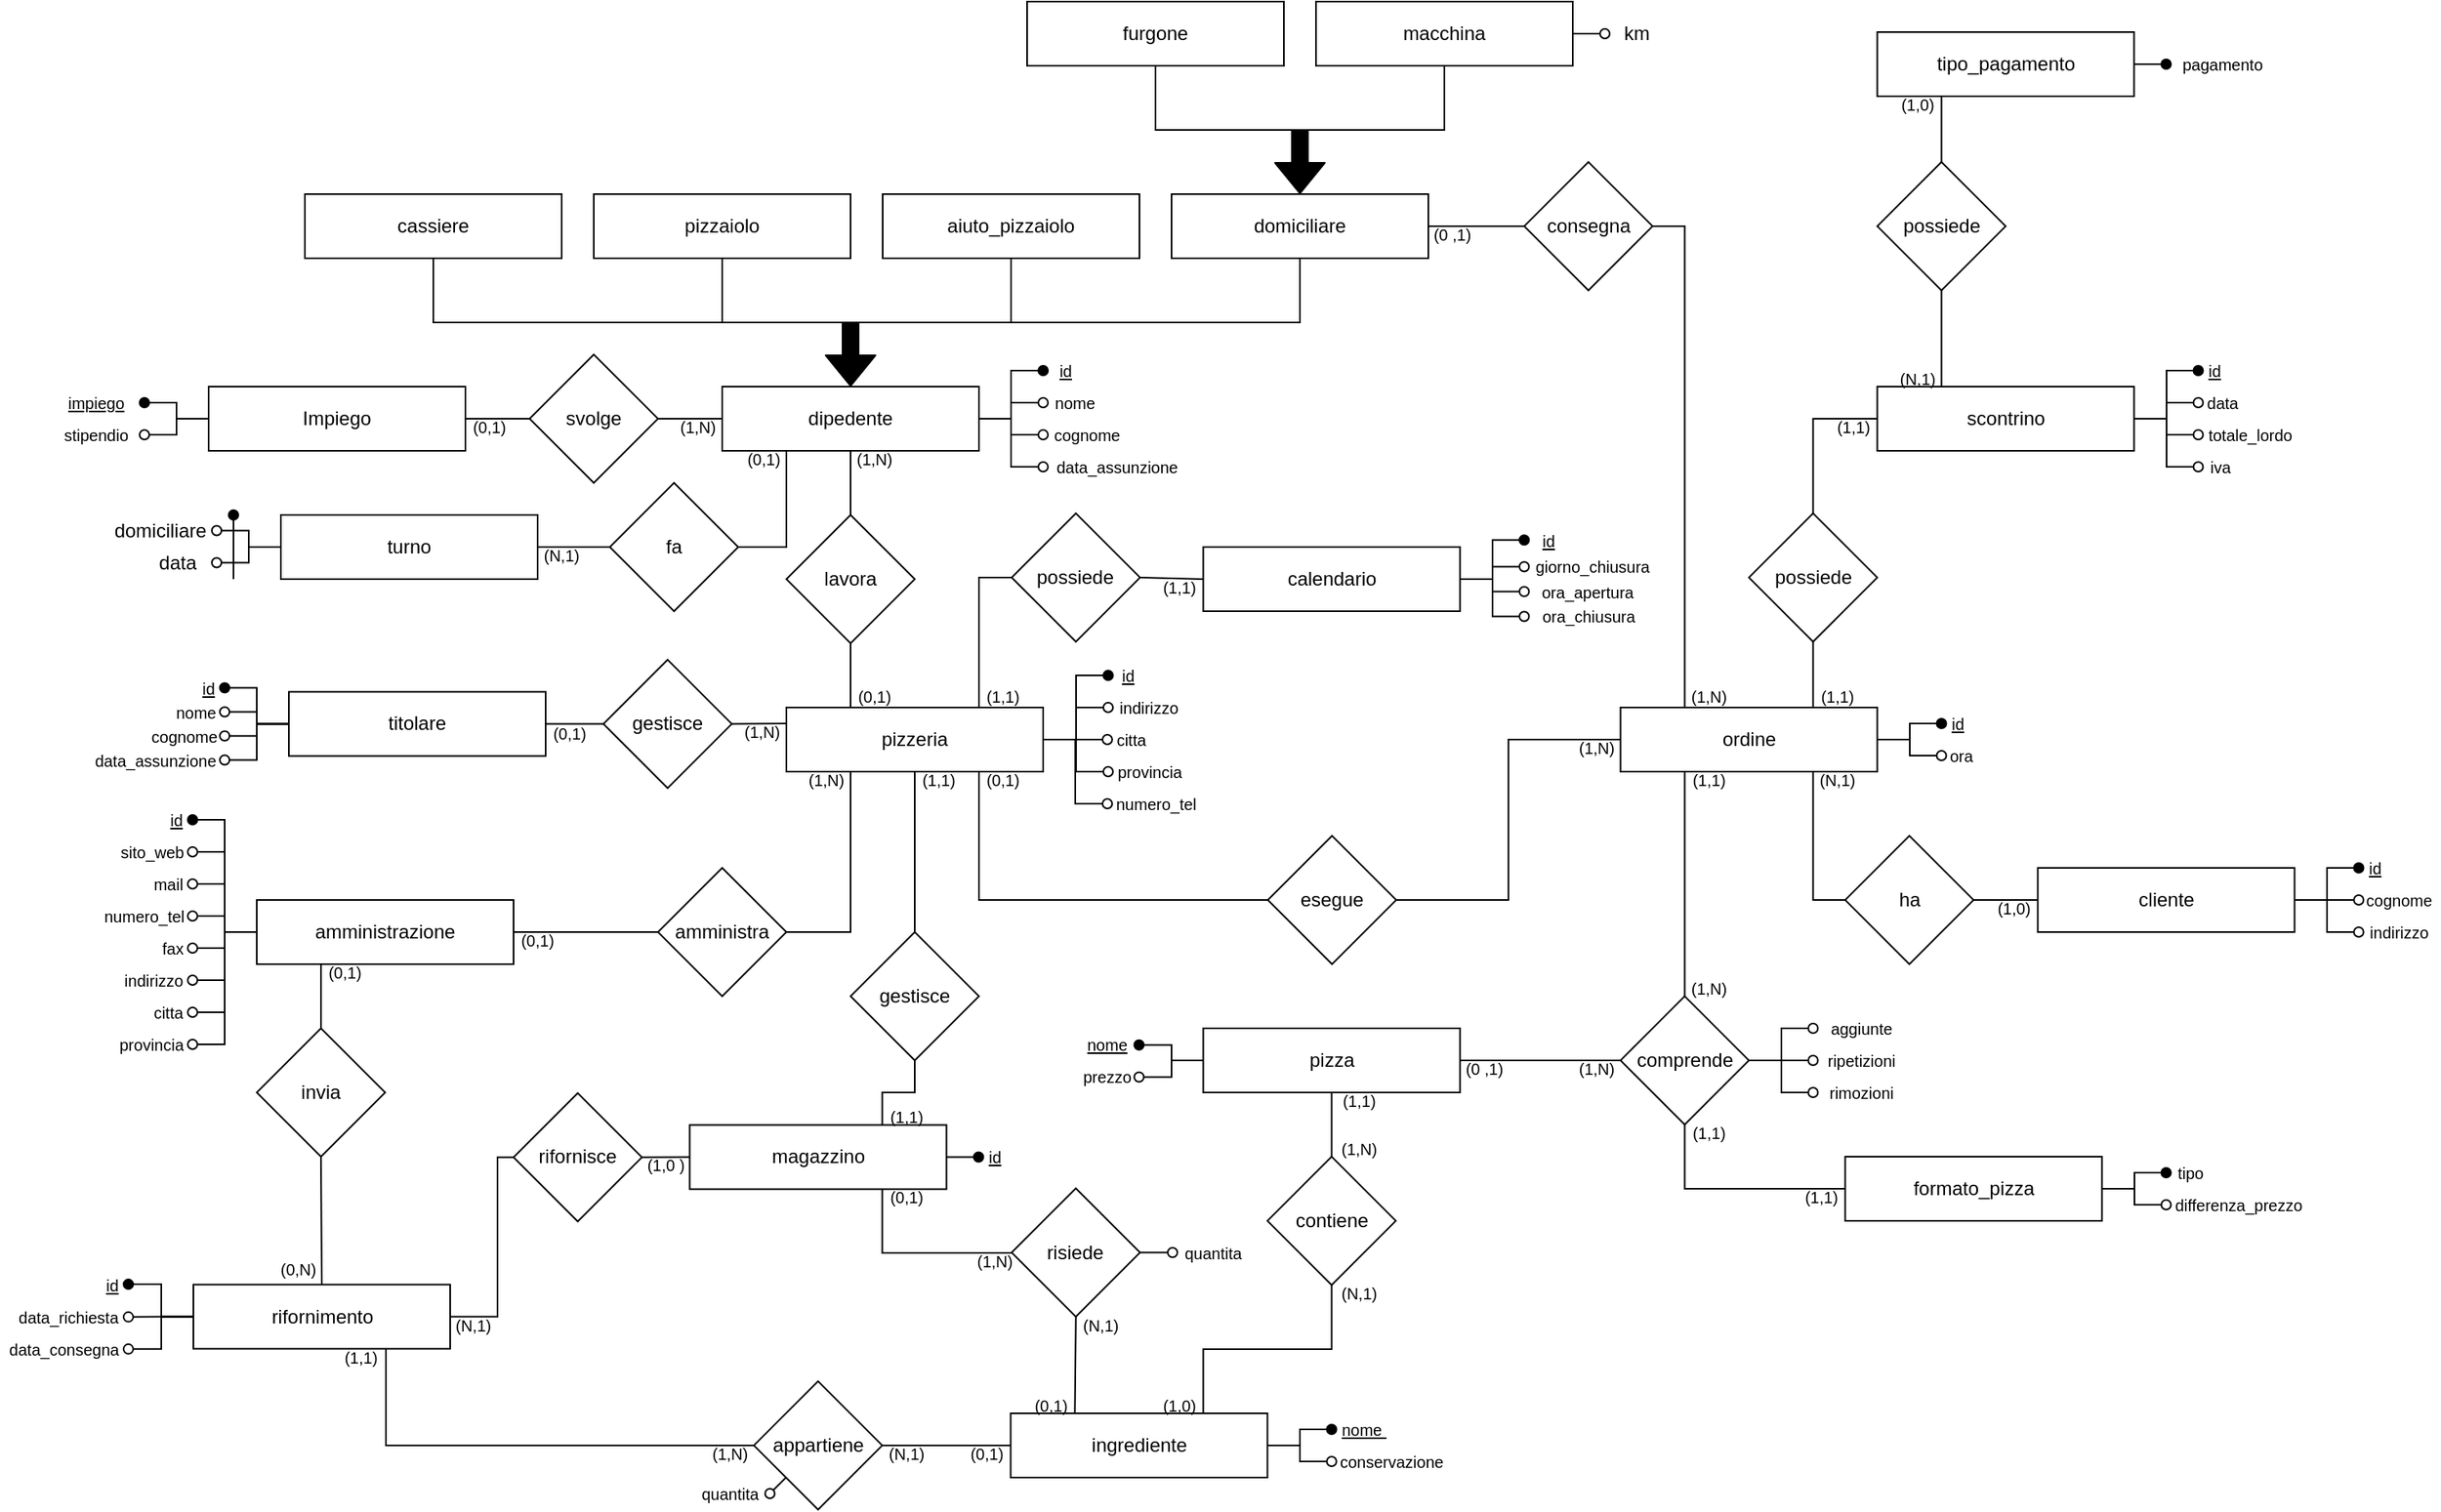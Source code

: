 <mxfile version="13.9.9" type="device"><diagram name="Page-1" id="2ca16b54-16f6-2749-3443-fa8db7711227"><mxGraphModel dx="-851" dy="556" grid="1" gridSize="10" guides="1" tooltips="1" connect="1" arrows="1" fold="1" page="1" pageScale="1" pageWidth="1600" pageHeight="1200" background="#ffffff" math="0" shadow="0"><root><object label="" id="0"><mxCell/></object><mxCell id="1" parent="0"/><mxCell id="9mXv8zvgaN7U7HCYG5al-2" value="dipedente" style="whiteSpace=wrap;html=1;align=center;comic=0;treeMoving=0;metaEdit=0;noLabel=0;portConstraintRotation=0;rounded=0;glass=0;sketch=0;shadow=0;" parent="1" vertex="1"><mxGeometry x="2090" y="360" width="160" height="40" as="geometry"/></mxCell><mxCell id="9mXv8zvgaN7U7HCYG5al-3" value="titolare" style="whiteSpace=wrap;html=1;align=center;comic=0;treeMoving=0;metaEdit=0;noLabel=0;portConstraintRotation=0;rounded=0;glass=0;sketch=0;shadow=0;" parent="1" vertex="1"><mxGeometry x="1820" y="550.25" width="160" height="40" as="geometry"/></mxCell><mxCell id="9mXv8zvgaN7U7HCYG5al-4" value="cassiere" style="whiteSpace=wrap;html=1;align=center;comic=0;treeMoving=0;metaEdit=0;noLabel=0;portConstraintRotation=0;rounded=0;glass=0;sketch=0;shadow=0;" parent="1" vertex="1"><mxGeometry x="1830" y="240" width="160" height="40" as="geometry"/></mxCell><mxCell id="9mXv8zvgaN7U7HCYG5al-5" value="domiciliare" style="whiteSpace=wrap;html=1;align=center;comic=0;treeMoving=0;metaEdit=0;noLabel=0;portConstraintRotation=0;rounded=0;glass=0;sketch=0;shadow=0;" parent="1" vertex="1"><mxGeometry x="2370" y="240" width="160" height="40" as="geometry"/></mxCell><mxCell id="9mXv8zvgaN7U7HCYG5al-10" value="" style="shape=flexArrow;endArrow=classic;html=1;entryX=0.5;entryY=0;entryDx=0;entryDy=0;fillColor=#000000;" parent="1" target="9mXv8zvgaN7U7HCYG5al-2" edge="1"><mxGeometry width="50" height="50" relative="1" as="geometry"><mxPoint x="2170" y="320" as="sourcePoint"/><mxPoint x="2130" y="350" as="targetPoint"/></mxGeometry></mxCell><mxCell id="9mXv8zvgaN7U7HCYG5al-12" value="aiuto_pizzaiolo" style="whiteSpace=wrap;html=1;align=center;comic=0;treeMoving=0;metaEdit=0;noLabel=0;portConstraintRotation=0;rounded=0;glass=0;sketch=0;shadow=0;" parent="1" vertex="1"><mxGeometry x="2190" y="240" width="160" height="40" as="geometry"/></mxCell><mxCell id="9mXv8zvgaN7U7HCYG5al-14" value="pizzaiolo" style="whiteSpace=wrap;html=1;align=center;comic=0;treeMoving=0;metaEdit=0;noLabel=0;portConstraintRotation=0;rounded=0;glass=0;sketch=0;shadow=0;" parent="1" vertex="1"><mxGeometry x="2010" y="240" width="160" height="40" as="geometry"/></mxCell><mxCell id="9mXv8zvgaN7U7HCYG5al-17" value="furgone" style="whiteSpace=wrap;html=1;align=center;comic=0;treeMoving=0;metaEdit=0;noLabel=0;portConstraintRotation=0;rounded=0;glass=0;sketch=0;shadow=0;" parent="1" vertex="1"><mxGeometry x="2280" y="120" width="160" height="40" as="geometry"/></mxCell><mxCell id="9mXv8zvgaN7U7HCYG5al-18" value="macchina" style="whiteSpace=wrap;html=1;align=center;comic=0;treeMoving=0;metaEdit=0;noLabel=0;portConstraintRotation=0;rounded=0;glass=0;sketch=0;shadow=0;" parent="1" vertex="1"><mxGeometry x="2460" y="120" width="160" height="40" as="geometry"/></mxCell><mxCell id="9mXv8zvgaN7U7HCYG5al-22" value="" style="shape=flexArrow;endArrow=classic;html=1;entryX=0.5;entryY=0;entryDx=0;entryDy=0;fillColor=#000;" parent="1" target="9mXv8zvgaN7U7HCYG5al-5" edge="1"><mxGeometry width="50" height="50" relative="1" as="geometry"><mxPoint x="2450" y="200" as="sourcePoint"/><mxPoint x="2410" y="440" as="targetPoint"/><Array as="points"/></mxGeometry></mxCell><mxCell id="gAKtSvQvQQ-9t6ftU_mF-2" value="" style="endArrow=none;html=1;exitX=0.5;exitY=1;exitDx=0;exitDy=0;edgeStyle=elbowEdgeStyle;entryX=0.5;entryY=0;entryDx=0;entryDy=0;rounded=0;elbow=vertical;" parent="1" source="9mXv8zvgaN7U7HCYG5al-4" target="9mXv8zvgaN7U7HCYG5al-2" edge="1"><mxGeometry width="50" height="50" relative="1" as="geometry"><mxPoint x="1670" y="340" as="sourcePoint"/><mxPoint x="1750" y="340" as="targetPoint"/></mxGeometry></mxCell><mxCell id="gAKtSvQvQQ-9t6ftU_mF-3" value="" style="endArrow=none;html=1;entryX=0.5;entryY=1;entryDx=0;entryDy=0;exitX=0.5;exitY=1;exitDx=0;exitDy=0;edgeStyle=elbowEdgeStyle;elbow=vertical;rounded=0;" parent="1" source="9mXv8zvgaN7U7HCYG5al-17" target="9mXv8zvgaN7U7HCYG5al-18" edge="1"><mxGeometry width="50" height="50" relative="1" as="geometry"><mxPoint x="2385" y="220" as="sourcePoint"/><mxPoint x="2435" y="170" as="targetPoint"/><Array as="points"><mxPoint x="2410" y="200"/></Array></mxGeometry></mxCell><mxCell id="gAKtSvQvQQ-9t6ftU_mF-4" value="pizzeria" style="whiteSpace=wrap;html=1;align=center;comic=0;treeMoving=0;metaEdit=0;noLabel=0;portConstraintRotation=0;rounded=0;glass=0;sketch=0;shadow=0;" parent="1" vertex="1"><mxGeometry x="2130" y="560" width="160" height="40" as="geometry"/></mxCell><mxCell id="gAKtSvQvQQ-9t6ftU_mF-5" value="lavora" style="rhombus;whiteSpace=wrap;html=1;" parent="1" vertex="1"><mxGeometry x="2130" y="440" width="80" height="80" as="geometry"/></mxCell><mxCell id="gAKtSvQvQQ-9t6ftU_mF-6" value="" style="endArrow=none;html=1;entryX=0.5;entryY=1;entryDx=0;entryDy=0;exitX=0.5;exitY=0;exitDx=0;exitDy=0;" parent="1" source="gAKtSvQvQQ-9t6ftU_mF-5" target="9mXv8zvgaN7U7HCYG5al-2" edge="1"><mxGeometry width="50" height="50" relative="1" as="geometry"><mxPoint x="2420" y="690" as="sourcePoint"/><mxPoint x="2410" y="690" as="targetPoint"/></mxGeometry></mxCell><mxCell id="gAKtSvQvQQ-9t6ftU_mF-8" value="" style="endArrow=none;html=1;entryX=0.5;entryY=1;entryDx=0;entryDy=0;exitX=0.25;exitY=0;exitDx=0;exitDy=0;edgeStyle=elbowEdgeStyle;rounded=0;" parent="1" source="gAKtSvQvQQ-9t6ftU_mF-4" target="gAKtSvQvQQ-9t6ftU_mF-5" edge="1"><mxGeometry width="50" height="50" relative="1" as="geometry"><mxPoint x="2430" y="790" as="sourcePoint"/><mxPoint x="2490" y="690" as="targetPoint"/><Array as="points"><mxPoint x="2170" y="540"/><mxPoint x="2210" y="530"/></Array></mxGeometry></mxCell><mxCell id="gAKtSvQvQQ-9t6ftU_mF-9" value="consegna" style="rhombus;whiteSpace=wrap;html=1;" parent="1" vertex="1"><mxGeometry x="2589.75" y="220" width="80" height="80" as="geometry"/></mxCell><mxCell id="gAKtSvQvQQ-9t6ftU_mF-10" value="" style="endArrow=none;html=1;exitX=1;exitY=0.5;exitDx=0;exitDy=0;entryX=0;entryY=0.5;entryDx=0;entryDy=0;rounded=0;elbow=vertical;" parent="1" source="9mXv8zvgaN7U7HCYG5al-5" target="gAKtSvQvQQ-9t6ftU_mF-9" edge="1"><mxGeometry width="50" height="50" relative="1" as="geometry"><mxPoint x="2500" y="500" as="sourcePoint"/><mxPoint x="2550" y="450" as="targetPoint"/></mxGeometry></mxCell><mxCell id="gAKtSvQvQQ-9t6ftU_mF-16" value="scontrino" style="whiteSpace=wrap;html=1;align=center;comic=0;treeMoving=0;metaEdit=0;noLabel=0;portConstraintRotation=0;rounded=0;glass=0;sketch=0;shadow=0;verticalAlign=middle;" parent="1" vertex="1"><mxGeometry x="2809.75" y="360" width="160" height="40" as="geometry"/></mxCell><mxCell id="gAKtSvQvQQ-9t6ftU_mF-17" value="ordine" style="whiteSpace=wrap;html=1;align=center;comic=0;treeMoving=0;metaEdit=0;noLabel=0;portConstraintRotation=0;rounded=0;glass=0;sketch=0;shadow=0;verticalAlign=middle;" parent="1" vertex="1"><mxGeometry x="2649.75" y="560" width="160" height="40" as="geometry"/></mxCell><mxCell id="gAKtSvQvQQ-9t6ftU_mF-22" value="possiede" style="rhombus;whiteSpace=wrap;html=1;verticalAlign=middle;" parent="1" vertex="1"><mxGeometry x="2729.75" y="439" width="80" height="80" as="geometry"/></mxCell><mxCell id="gAKtSvQvQQ-9t6ftU_mF-23" value="" style="endArrow=none;html=1;entryX=0;entryY=0.5;entryDx=0;entryDy=0;exitX=0.5;exitY=0;exitDx=0;exitDy=0;edgeStyle=elbowEdgeStyle;rounded=0;elbow=vertical;verticalAlign=middle;" parent="1" source="gAKtSvQvQQ-9t6ftU_mF-22" target="gAKtSvQvQQ-9t6ftU_mF-16" edge="1"><mxGeometry width="50" height="50" relative="1" as="geometry"><mxPoint x="2529.75" y="810" as="sourcePoint"/><mxPoint x="2579.75" y="760" as="targetPoint"/><Array as="points"><mxPoint x="2789.75" y="380"/></Array></mxGeometry></mxCell><mxCell id="gAKtSvQvQQ-9t6ftU_mF-24" value="" style="endArrow=none;html=1;entryX=0.5;entryY=1;entryDx=0;entryDy=0;exitX=0.75;exitY=0;exitDx=0;exitDy=0;verticalAlign=middle;" parent="1" source="gAKtSvQvQQ-9t6ftU_mF-17" target="gAKtSvQvQQ-9t6ftU_mF-22" edge="1"><mxGeometry width="50" height="50" relative="1" as="geometry"><mxPoint x="2919.75" y="690" as="sourcePoint"/><mxPoint x="3009.75" y="810" as="targetPoint"/></mxGeometry></mxCell><mxCell id="gAKtSvQvQQ-9t6ftU_mF-33" value="amministrazione" style="whiteSpace=wrap;html=1;align=center;comic=0;treeMoving=0;metaEdit=0;noLabel=0;portConstraintRotation=0;rounded=0;glass=0;sketch=0;shadow=0;" parent="1" vertex="1"><mxGeometry x="1800" y="680" width="160" height="40" as="geometry"/></mxCell><mxCell id="gAKtSvQvQQ-9t6ftU_mF-34" value="amministra" style="rhombus;whiteSpace=wrap;html=1;" parent="1" vertex="1"><mxGeometry x="2050" y="660" width="80" height="80" as="geometry"/></mxCell><mxCell id="gAKtSvQvQQ-9t6ftU_mF-35" value="" style="endArrow=none;html=1;exitX=1;exitY=0.5;exitDx=0;exitDy=0;entryX=0;entryY=0.5;entryDx=0;entryDy=0;" parent="1" source="gAKtSvQvQQ-9t6ftU_mF-33" target="gAKtSvQvQQ-9t6ftU_mF-34" edge="1"><mxGeometry width="50" height="50" relative="1" as="geometry"><mxPoint x="2530" y="1320" as="sourcePoint"/><mxPoint x="2580" y="1270" as="targetPoint"/></mxGeometry></mxCell><mxCell id="gAKtSvQvQQ-9t6ftU_mF-36" value="" style="endArrow=none;html=1;exitX=1;exitY=0.5;exitDx=0;exitDy=0;entryX=0.25;entryY=1;entryDx=0;entryDy=0;edgeStyle=elbowEdgeStyle;rounded=0;" parent="1" source="gAKtSvQvQQ-9t6ftU_mF-34" target="gAKtSvQvQQ-9t6ftU_mF-4" edge="1"><mxGeometry width="50" height="50" relative="1" as="geometry"><mxPoint x="2530" y="1160" as="sourcePoint"/><mxPoint x="2580" y="1110" as="targetPoint"/><Array as="points"><mxPoint x="2170" y="650"/></Array></mxGeometry></mxCell><mxCell id="gAKtSvQvQQ-9t6ftU_mF-37" value="magazzino" style="whiteSpace=wrap;html=1;align=center;comic=0;treeMoving=0;metaEdit=0;noLabel=0;portConstraintRotation=0;rounded=0;glass=0;sketch=0;shadow=0;" parent="1" vertex="1"><mxGeometry x="2069.75" y="820.25" width="160" height="40" as="geometry"/></mxCell><mxCell id="gAKtSvQvQQ-9t6ftU_mF-40" value="" style="endArrow=none;html=1;exitX=0.75;exitY=0;exitDx=0;exitDy=0;edgeStyle=elbowEdgeStyle;elbow=vertical;rounded=0;entryX=0.5;entryY=1;entryDx=0;entryDy=0;" parent="1" source="gAKtSvQvQQ-9t6ftU_mF-37" target="gAKtSvQvQQ-9t6ftU_mF-45" edge="1"><mxGeometry width="50" height="50" relative="1" as="geometry"><mxPoint x="2129.5" y="935" as="sourcePoint"/><mxPoint x="2289.5" y="960" as="targetPoint"/><Array as="points"/></mxGeometry></mxCell><mxCell id="gAKtSvQvQQ-9t6ftU_mF-45" value="gestisce" style="rhombus;whiteSpace=wrap;html=1;" parent="1" vertex="1"><mxGeometry x="2170" y="700" width="80" height="80" as="geometry"/></mxCell><mxCell id="gAKtSvQvQQ-9t6ftU_mF-47" value="" style="endArrow=none;html=1;exitX=0.5;exitY=0;exitDx=0;exitDy=0;entryX=0.5;entryY=1;entryDx=0;entryDy=0;rounded=0;elbow=vertical;" parent="1" source="gAKtSvQvQQ-9t6ftU_mF-45" target="gAKtSvQvQQ-9t6ftU_mF-4" edge="1"><mxGeometry width="50" height="50" relative="1" as="geometry"><mxPoint x="2510" y="1030" as="sourcePoint"/><mxPoint x="2389" y="842" as="targetPoint"/></mxGeometry></mxCell><mxCell id="gAKtSvQvQQ-9t6ftU_mF-48" value="calendario" style="whiteSpace=wrap;html=1;align=center;comic=0;treeMoving=0;metaEdit=0;noLabel=0;portConstraintRotation=0;rounded=0;glass=0;sketch=0;shadow=0;" parent="1" vertex="1"><mxGeometry x="2389.75" y="460" width="160" height="40" as="geometry"/></mxCell><mxCell id="gAKtSvQvQQ-9t6ftU_mF-49" value="possiede" style="rhombus;whiteSpace=wrap;html=1;" parent="1" vertex="1"><mxGeometry x="2270.38" y="439" width="80" height="80" as="geometry"/></mxCell><mxCell id="gAKtSvQvQQ-9t6ftU_mF-50" value="" style="endArrow=none;html=1;exitX=0;exitY=0.5;exitDx=0;exitDy=0;entryX=1;entryY=0.5;entryDx=0;entryDy=0;rounded=0;" parent="1" source="gAKtSvQvQQ-9t6ftU_mF-48" target="gAKtSvQvQQ-9t6ftU_mF-49" edge="1"><mxGeometry width="50" height="50" relative="1" as="geometry"><mxPoint x="2105.38" y="830" as="sourcePoint"/><mxPoint x="2165.38" y="830" as="targetPoint"/></mxGeometry></mxCell><mxCell id="gAKtSvQvQQ-9t6ftU_mF-52" value="" style="endArrow=none;html=1;entryX=0.5;entryY=1;entryDx=0;entryDy=0;exitX=0.5;exitY=0;exitDx=0;exitDy=0;edgeStyle=elbowEdgeStyle;elbow=vertical;rounded=0;" parent="1" source="9mXv8zvgaN7U7HCYG5al-2" target="9mXv8zvgaN7U7HCYG5al-12" edge="1"><mxGeometry width="50" height="50" relative="1" as="geometry"><mxPoint x="2610" y="600" as="sourcePoint"/><mxPoint x="2580" y="590" as="targetPoint"/></mxGeometry></mxCell><mxCell id="gAKtSvQvQQ-9t6ftU_mF-53" value="" style="endArrow=none;html=1;entryX=1;entryY=0.5;entryDx=0;entryDy=0;exitX=0.25;exitY=0;exitDx=0;exitDy=0;edgeStyle=elbowEdgeStyle;rounded=0;elbow=vertical;" parent="1" source="gAKtSvQvQQ-9t6ftU_mF-17" target="gAKtSvQvQQ-9t6ftU_mF-9" edge="1"><mxGeometry width="50" height="50" relative="1" as="geometry"><mxPoint x="2590" y="930" as="sourcePoint"/><mxPoint x="2640" y="880" as="targetPoint"/><Array as="points"><mxPoint x="2740" y="260"/></Array></mxGeometry></mxCell><mxCell id="gAKtSvQvQQ-9t6ftU_mF-55" value="" style="endArrow=none;html=1;entryX=0;entryY=0.5;entryDx=0;entryDy=0;edgeStyle=elbowEdgeStyle;rounded=0;exitX=0.75;exitY=0;exitDx=0;exitDy=0;elbow=vertical;" parent="1" source="gAKtSvQvQQ-9t6ftU_mF-4" target="gAKtSvQvQQ-9t6ftU_mF-49" edge="1"><mxGeometry width="50" height="50" relative="1" as="geometry"><mxPoint x="2500" y="900" as="sourcePoint"/><mxPoint x="2360" y="880" as="targetPoint"/><Array as="points"><mxPoint x="2310" y="479"/></Array></mxGeometry></mxCell><mxCell id="gAKtSvQvQQ-9t6ftU_mF-57" value="gestisce" style="rhombus;whiteSpace=wrap;html=1;" parent="1" vertex="1"><mxGeometry x="2016" y="530.25" width="80" height="80" as="geometry"/></mxCell><mxCell id="gAKtSvQvQQ-9t6ftU_mF-58" value="" style="endArrow=none;html=1;exitX=0;exitY=0.25;exitDx=0;exitDy=0;entryX=1;entryY=0.5;entryDx=0;entryDy=0;rounded=0;elbow=vertical;" parent="1" source="gAKtSvQvQQ-9t6ftU_mF-4" target="gAKtSvQvQQ-9t6ftU_mF-57" edge="1"><mxGeometry width="50" height="50" relative="1" as="geometry"><mxPoint x="2130" y="1240" as="sourcePoint"/><mxPoint x="1850" y="940" as="targetPoint"/></mxGeometry></mxCell><mxCell id="gAKtSvQvQQ-9t6ftU_mF-59" value="" style="endArrow=none;html=1;rounded=0;exitX=0;exitY=0.5;exitDx=0;exitDy=0;entryX=1;entryY=0.5;entryDx=0;entryDy=0;elbow=vertical;" parent="1" source="gAKtSvQvQQ-9t6ftU_mF-57" target="9mXv8zvgaN7U7HCYG5al-3" edge="1"><mxGeometry width="50" height="50" relative="1" as="geometry"><mxPoint x="1896" y="908.25" as="sourcePoint"/><mxPoint x="2006" y="618.25" as="targetPoint"/></mxGeometry></mxCell><mxCell id="gAKtSvQvQQ-9t6ftU_mF-60" value="rifornimento" style="whiteSpace=wrap;html=1;align=center;comic=0;treeMoving=0;metaEdit=0;noLabel=0;portConstraintRotation=0;rounded=0;glass=0;sketch=0;shadow=0;" parent="1" vertex="1"><mxGeometry x="1760.5" y="919.75" width="160" height="40" as="geometry"/></mxCell><mxCell id="gAKtSvQvQQ-9t6ftU_mF-62" value="invia" style="rhombus;whiteSpace=wrap;html=1;" parent="1" vertex="1"><mxGeometry x="1800" y="760" width="80" height="80" as="geometry"/></mxCell><mxCell id="gAKtSvQvQQ-9t6ftU_mF-63" value="" style="endArrow=none;html=1;exitX=0.5;exitY=0;exitDx=0;exitDy=0;entryX=0.5;entryY=1;entryDx=0;entryDy=0;rounded=0;" parent="1" source="gAKtSvQvQQ-9t6ftU_mF-60" target="gAKtSvQvQQ-9t6ftU_mF-62" edge="1"><mxGeometry width="50" height="50" relative="1" as="geometry"><mxPoint x="1770.5" y="660" as="sourcePoint"/><mxPoint x="1820.5" y="610" as="targetPoint"/></mxGeometry></mxCell><mxCell id="gAKtSvQvQQ-9t6ftU_mF-65" value="rifornisce" style="rhombus;whiteSpace=wrap;html=1;" parent="1" vertex="1"><mxGeometry x="1960" y="800.37" width="80" height="80" as="geometry"/></mxCell><mxCell id="gAKtSvQvQQ-9t6ftU_mF-68" value="" style="endArrow=none;html=1;exitX=1;exitY=0.5;exitDx=0;exitDy=0;entryX=0;entryY=0.5;entryDx=0;entryDy=0;rounded=0;" parent="1" source="gAKtSvQvQQ-9t6ftU_mF-65" target="gAKtSvQvQQ-9t6ftU_mF-37" edge="1"><mxGeometry width="50" height="50" relative="1" as="geometry"><mxPoint x="2310" y="1460" as="sourcePoint"/><mxPoint x="2360" y="1410" as="targetPoint"/></mxGeometry></mxCell><mxCell id="gAKtSvQvQQ-9t6ftU_mF-72" value="ingrediente" style="whiteSpace=wrap;html=1;align=center;comic=0;treeMoving=0;metaEdit=0;noLabel=0;portConstraintRotation=0;rounded=0;glass=0;sketch=0;shadow=0;" parent="1" vertex="1"><mxGeometry x="2269.75" y="1000" width="160" height="40" as="geometry"/></mxCell><mxCell id="gAKtSvQvQQ-9t6ftU_mF-78" value="" style="endArrow=none;html=1;exitX=0;exitY=0.5;exitDx=0;exitDy=0;entryX=1;entryY=0.5;entryDx=0;entryDy=0;edgeStyle=orthogonalEdgeStyle;rounded=0;" parent="1" source="gAKtSvQvQQ-9t6ftU_mF-65" target="gAKtSvQvQQ-9t6ftU_mF-60" edge="1"><mxGeometry width="50" height="50" relative="1" as="geometry"><mxPoint x="2020.5" y="1010" as="sourcePoint"/><mxPoint x="2070.5" y="960" as="targetPoint"/><Array as="points"><mxPoint x="1950" y="840"/><mxPoint x="1950" y="940"/></Array></mxGeometry></mxCell><mxCell id="gAKtSvQvQQ-9t6ftU_mF-79" value="appartiene" style="rhombus;whiteSpace=wrap;html=1;" parent="1" vertex="1"><mxGeometry x="2109.75" y="980" width="80" height="80" as="geometry"/></mxCell><mxCell id="gAKtSvQvQQ-9t6ftU_mF-80" value="" style="endArrow=none;html=1;exitX=0.75;exitY=1;exitDx=0;exitDy=0;entryX=0;entryY=0.5;entryDx=0;entryDy=0;edgeStyle=orthogonalEdgeStyle;rounded=0;" parent="1" source="gAKtSvQvQQ-9t6ftU_mF-60" target="gAKtSvQvQQ-9t6ftU_mF-79" edge="1"><mxGeometry width="50" height="50" relative="1" as="geometry"><mxPoint x="1950.5" y="970" as="sourcePoint"/><mxPoint x="2000.5" y="920" as="targetPoint"/><Array as="points"><mxPoint x="1880" y="1020"/></Array></mxGeometry></mxCell><mxCell id="gAKtSvQvQQ-9t6ftU_mF-82" value="risiede" style="rhombus;whiteSpace=wrap;html=1;" parent="1" vertex="1"><mxGeometry x="2270.38" y="859.75" width="80" height="80" as="geometry"/></mxCell><mxCell id="gAKtSvQvQQ-9t6ftU_mF-83" value="" style="endArrow=none;html=1;entryX=0.25;entryY=0;entryDx=0;entryDy=0;exitX=0.5;exitY=1;exitDx=0;exitDy=0;rounded=0;elbow=vertical;" parent="1" source="gAKtSvQvQQ-9t6ftU_mF-82" target="gAKtSvQvQQ-9t6ftU_mF-72" edge="1"><mxGeometry width="50" height="50" relative="1" as="geometry"><mxPoint x="2690" y="1600" as="sourcePoint"/><mxPoint x="2740" y="1550" as="targetPoint"/></mxGeometry></mxCell><mxCell id="gAKtSvQvQQ-9t6ftU_mF-84" value="" style="endArrow=none;html=1;entryX=0;entryY=0.5;entryDx=0;entryDy=0;exitX=0.75;exitY=1;exitDx=0;exitDy=0;edgeStyle=elbowEdgeStyle;elbow=vertical;rounded=0;" parent="1" source="gAKtSvQvQQ-9t6ftU_mF-37" target="gAKtSvQvQQ-9t6ftU_mF-82" edge="1"><mxGeometry width="50" height="50" relative="1" as="geometry"><mxPoint x="2720" y="1570" as="sourcePoint"/><mxPoint x="2740" y="1550" as="targetPoint"/><Array as="points"><mxPoint x="2230" y="900"/><mxPoint x="2190" y="940"/></Array></mxGeometry></mxCell><mxCell id="ZistxDltWGynmgIqTzyO-7" value="&lt;u style=&quot;font-size: 10px;&quot;&gt;id&lt;/u&gt;" style="text;html=1;strokeColor=none;fillColor=none;align=right;verticalAlign=middle;whiteSpace=wrap;rounded=0;fontSize=10;" parent="1" vertex="1"><mxGeometry x="2290" y="345" width="20" height="10" as="geometry"/></mxCell><mxCell id="ZistxDltWGynmgIqTzyO-8" value="nome&amp;nbsp;&amp;nbsp;" style="text;html=1;strokeColor=none;fillColor=none;align=right;verticalAlign=middle;whiteSpace=wrap;rounded=0;fontSize=10;spacing=2;" parent="1" vertex="1"><mxGeometry x="2290" y="365" width="40" height="10" as="geometry"/></mxCell><mxCell id="ZistxDltWGynmgIqTzyO-12" value="cognome" style="text;html=1;strokeColor=none;fillColor=none;align=right;verticalAlign=middle;whiteSpace=wrap;rounded=0;fontSize=10;" parent="1" vertex="1"><mxGeometry x="2290" y="385" width="50" height="10" as="geometry"/></mxCell><mxCell id="ZistxDltWGynmgIqTzyO-13" value="" style="endArrow=none;html=1;fillColor=#000000;entryX=1;entryY=0.5;entryDx=0;entryDy=0;exitX=0;exitY=0.5;exitDx=0;exitDy=0;startArrow=oval;startFill=1;edgeStyle=elbowEdgeStyle;rounded=0;" parent="1" source="ZistxDltWGynmgIqTzyO-7" target="9mXv8zvgaN7U7HCYG5al-2" edge="1"><mxGeometry width="50" height="50" relative="1" as="geometry"><mxPoint x="2384.536" y="338.536" as="sourcePoint"/><mxPoint x="2416" y="380" as="targetPoint"/></mxGeometry></mxCell><mxCell id="ZistxDltWGynmgIqTzyO-15" value="" style="endArrow=oval;html=1;fillColor=#000000;entryX=0;entryY=0.5;entryDx=0;entryDy=0;endFill=0;exitX=1;exitY=0.5;exitDx=0;exitDy=0;spacingLeft=0;spacingRight=0;textDirection=ltr;spacing=2;sourcePerimeterSpacing=0;startSize=6;endSize=6;targetPerimeterSpacing=0;edgeStyle=elbowEdgeStyle;rounded=0;" parent="1" source="9mXv8zvgaN7U7HCYG5al-2" target="ZistxDltWGynmgIqTzyO-8" edge="1"><mxGeometry width="50" height="50" relative="1" as="geometry"><mxPoint x="2250" y="380" as="sourcePoint"/><mxPoint x="2374.536" y="368.536" as="targetPoint"/><Array as="points"/></mxGeometry></mxCell><mxCell id="ZistxDltWGynmgIqTzyO-18" value="" style="endArrow=oval;html=1;fillColor=#000000;exitX=1;exitY=0.5;exitDx=0;exitDy=0;entryX=0;entryY=0.5;entryDx=0;entryDy=0;endFill=0;edgeStyle=elbowEdgeStyle;rounded=0;" parent="1" source="9mXv8zvgaN7U7HCYG5al-2" target="ZistxDltWGynmgIqTzyO-12" edge="1"><mxGeometry width="50" height="50" relative="1" as="geometry"><mxPoint x="2416" y="380" as="sourcePoint"/><mxPoint x="2376" y="395" as="targetPoint"/></mxGeometry></mxCell><mxCell id="ZistxDltWGynmgIqTzyO-20" value="" style="endArrow=oval;html=1;fillColor=#000000;entryX=0;entryY=0.5;entryDx=0;entryDy=0;endFill=0;exitX=1;exitY=0.5;exitDx=0;exitDy=0;edgeStyle=elbowEdgeStyle;rounded=0;" parent="1" source="9mXv8zvgaN7U7HCYG5al-2" target="ZistxDltWGynmgIqTzyO-22" edge="1"><mxGeometry width="50" height="50" relative="1" as="geometry"><mxPoint x="2450" y="410" as="sourcePoint"/><mxPoint x="2384.536" y="421.464" as="targetPoint"/></mxGeometry></mxCell><mxCell id="ZistxDltWGynmgIqTzyO-22" value="data_assunzione" style="text;html=1;strokeColor=none;fillColor=none;align=right;verticalAlign=middle;whiteSpace=wrap;rounded=0;fontSize=10;" parent="1" vertex="1"><mxGeometry x="2290" y="405" width="86" height="10" as="geometry"/></mxCell><mxCell id="ZistxDltWGynmgIqTzyO-27" value="giorno_chiusura" style="text;html=1;strokeColor=none;fillColor=none;align=right;verticalAlign=middle;whiteSpace=wrap;rounded=0;fontSize=10;" parent="1" vertex="1"><mxGeometry x="2589.75" y="467.25" width="80" height="10" as="geometry"/></mxCell><mxCell id="ZistxDltWGynmgIqTzyO-30" value="ora_apertura" style="text;html=1;strokeColor=none;fillColor=none;align=right;verticalAlign=middle;whiteSpace=wrap;rounded=0;fontSize=10;" parent="1" vertex="1"><mxGeometry x="2589.75" y="480.25" width="70" height="15" as="geometry"/></mxCell><mxCell id="ZistxDltWGynmgIqTzyO-33" value="ora_chiusura" style="text;html=1;strokeColor=none;fillColor=none;align=center;verticalAlign=middle;whiteSpace=wrap;rounded=0;fontSize=10;" parent="1" vertex="1"><mxGeometry x="2589.75" y="498.25" width="80" height="10" as="geometry"/></mxCell><mxCell id="ZistxDltWGynmgIqTzyO-34" value="" style="endArrow=oval;html=1;fillColor=#000000;fontSize=10;endFill=1;exitX=1;exitY=0.5;exitDx=0;exitDy=0;rounded=0;edgeStyle=elbowEdgeStyle;" parent="1" source="gAKtSvQvQQ-9t6ftU_mF-4" target="iCJ9-uat9-6XSvcYeku3-4" edge="1"><mxGeometry width="50" height="50" relative="1" as="geometry"><mxPoint x="2538" y="535" as="sourcePoint"/><mxPoint x="2551.876" y="474.872" as="targetPoint"/></mxGeometry></mxCell><mxCell id="ZistxDltWGynmgIqTzyO-37" value="" style="endArrow=oval;html=1;fillColor=#000000;fontSize=10;endFill=0;exitX=1;exitY=0.5;exitDx=0;exitDy=0;rounded=0;edgeStyle=elbowEdgeStyle;" parent="1" source="gAKtSvQvQQ-9t6ftU_mF-4" target="iCJ9-uat9-6XSvcYeku3-5" edge="1"><mxGeometry width="50" height="50" relative="1" as="geometry"><mxPoint x="2310" y="690" as="sourcePoint"/><mxPoint x="2342.316" y="639.218" as="targetPoint"/></mxGeometry></mxCell><mxCell id="ZistxDltWGynmgIqTzyO-40" value="" style="endArrow=oval;html=1;fillColor=#000000;fontSize=10;endFill=0;exitX=1;exitY=0.5;exitDx=0;exitDy=0;entryX=0;entryY=0.5;entryDx=0;entryDy=0;rounded=0;edgeStyle=elbowEdgeStyle;" parent="1" source="gAKtSvQvQQ-9t6ftU_mF-4" target="iCJ9-uat9-6XSvcYeku3-6" edge="1"><mxGeometry width="50" height="50" relative="1" as="geometry"><mxPoint x="2380" y="590" as="sourcePoint"/><mxPoint x="2579.053" y="503.07" as="targetPoint"/></mxGeometry></mxCell><mxCell id="ZistxDltWGynmgIqTzyO-43" value="" style="endArrow=oval;html=1;fillColor=#000000;fontSize=10;endFill=0;exitX=1;exitY=0.5;exitDx=0;exitDy=0;entryX=0;entryY=0.5;entryDx=0;entryDy=0;rounded=0;edgeStyle=elbowEdgeStyle;" parent="1" source="gAKtSvQvQQ-9t6ftU_mF-4" target="iCJ9-uat9-6XSvcYeku3-7" edge="1"><mxGeometry width="50" height="50" relative="1" as="geometry"><mxPoint x="2400" y="610" as="sourcePoint"/><mxPoint x="2588.176" y="521.316" as="targetPoint"/></mxGeometry></mxCell><mxCell id="ZistxDltWGynmgIqTzyO-46" value="" style="endArrow=oval;html=1;fillColor=#000000;fontSize=10;exitX=1;exitY=0.5;exitDx=0;exitDy=0;endFill=1;entryX=0;entryY=0.5;entryDx=0;entryDy=0;edgeStyle=elbowEdgeStyle;rounded=0;" parent="1" source="gAKtSvQvQQ-9t6ftU_mF-72" target="iCJ9-uat9-6XSvcYeku3-32" edge="1"><mxGeometry width="50" height="50" relative="1" as="geometry"><mxPoint x="2349.75" y="1130" as="sourcePoint"/><mxPoint x="2337.75" y="1080" as="targetPoint"/></mxGeometry></mxCell><mxCell id="ZistxDltWGynmgIqTzyO-52" value="" style="endArrow=oval;html=1;fillColor=#000000;fontSize=10;endFill=0;exitX=1;exitY=0.5;exitDx=0;exitDy=0;entryX=0;entryY=0.5;entryDx=0;entryDy=0;edgeStyle=elbowEdgeStyle;rounded=0;" parent="1" source="gAKtSvQvQQ-9t6ftU_mF-72" target="iCJ9-uat9-6XSvcYeku3-33" edge="1"><mxGeometry width="50" height="50" relative="1" as="geometry"><mxPoint x="2349.75" y="1120" as="sourcePoint"/><mxPoint x="2369.75" y="1080" as="targetPoint"/></mxGeometry></mxCell><mxCell id="ZistxDltWGynmgIqTzyO-65" value="" style="endArrow=oval;html=1;fillColor=#000000;fontSize=10;endFill=0;entryX=0;entryY=0.5;entryDx=0;entryDy=0;rounded=0;edgeStyle=elbowEdgeStyle;exitX=1;exitY=0.5;exitDx=0;exitDy=0;" parent="1" source="gAKtSvQvQQ-9t6ftU_mF-4" target="iCJ9-uat9-6XSvcYeku3-8" edge="1"><mxGeometry width="50" height="50" relative="1" as="geometry"><mxPoint x="2310" y="610" as="sourcePoint"/><mxPoint x="2578.031" y="539.448" as="targetPoint"/><Array as="points"><mxPoint x="2310" y="580"/></Array></mxGeometry></mxCell><mxCell id="ZistxDltWGynmgIqTzyO-71" value="" style="endArrow=oval;html=1;fillColor=#000000;fontSize=10;exitX=1;exitY=0.5;exitDx=0;exitDy=0;endFill=1;entryX=0;entryY=0.5;entryDx=0;entryDy=0;rounded=0;edgeStyle=elbowEdgeStyle;verticalAlign=middle;" parent="1" source="gAKtSvQvQQ-9t6ftU_mF-17" target="ZistxDltWGynmgIqTzyO-73" edge="1"><mxGeometry width="50" height="50" relative="1" as="geometry"><mxPoint x="2779.75" y="682" as="sourcePoint"/><mxPoint x="2889.75" y="570" as="targetPoint"/></mxGeometry></mxCell><mxCell id="ZistxDltWGynmgIqTzyO-73" value="&lt;u&gt;id&lt;/u&gt;" style="text;html=1;strokeColor=none;fillColor=none;align=center;verticalAlign=middle;whiteSpace=wrap;rounded=0;fontSize=10;" parent="1" vertex="1"><mxGeometry x="2849.75" y="565" width="20" height="10" as="geometry"/></mxCell><mxCell id="ZistxDltWGynmgIqTzyO-74" value="" style="endArrow=oval;html=1;fillColor=#000000;fontSize=10;exitX=1;exitY=0.5;exitDx=0;exitDy=0;endFill=0;entryX=0;entryY=0.5;entryDx=0;entryDy=0;rounded=0;edgeStyle=elbowEdgeStyle;verticalAlign=middle;" parent="1" source="gAKtSvQvQQ-9t6ftU_mF-17" target="ZistxDltWGynmgIqTzyO-76" edge="1"><mxGeometry width="50" height="50" relative="1" as="geometry"><mxPoint x="2749.75" y="670" as="sourcePoint"/><mxPoint x="2791.214" y="701.464" as="targetPoint"/></mxGeometry></mxCell><mxCell id="ZistxDltWGynmgIqTzyO-76" value="ora&amp;nbsp;&amp;nbsp;" style="text;html=1;strokeColor=none;fillColor=none;align=center;verticalAlign=middle;whiteSpace=wrap;rounded=0;fontSize=10;" parent="1" vertex="1"><mxGeometry x="2849.75" y="585" width="30" height="10" as="geometry"/></mxCell><mxCell id="ZistxDltWGynmgIqTzyO-79" value="" style="endArrow=none;html=1;fillColor=#000000;fontSize=10;entryX=1;entryY=0.5;entryDx=0;entryDy=0;exitX=0;exitY=0.5;exitDx=0;exitDy=0;startArrow=oval;startFill=1;rounded=0;edgeStyle=elbowEdgeStyle;verticalAlign=middle;" parent="1" source="ZistxDltWGynmgIqTzyO-81" target="gAKtSvQvQQ-9t6ftU_mF-16" edge="1"><mxGeometry width="50" height="50" relative="1" as="geometry"><mxPoint x="2969.75" y="505" as="sourcePoint"/><mxPoint x="2889.75" y="530" as="targetPoint"/></mxGeometry></mxCell><mxCell id="ZistxDltWGynmgIqTzyO-81" value="&lt;u&gt;id&lt;/u&gt;" style="text;html=1;strokeColor=none;fillColor=none;align=center;verticalAlign=middle;whiteSpace=wrap;rounded=0;fontSize=10;" parent="1" vertex="1"><mxGeometry x="3009.75" y="345" width="20" height="10" as="geometry"/></mxCell><mxCell id="ZistxDltWGynmgIqTzyO-118" value="" style="endArrow=none;html=1;fillColor=#000000;fontSize=10;entryX=1;entryY=0.5;entryDx=0;entryDy=0;exitX=0;exitY=0.5;exitDx=0;exitDy=0;startArrow=oval;startFill=0;rounded=0;edgeStyle=elbowEdgeStyle;verticalAlign=middle;" parent="1" source="ZistxDltWGynmgIqTzyO-120" target="gAKtSvQvQQ-9t6ftU_mF-16" edge="1"><mxGeometry width="50" height="50" relative="1" as="geometry"><mxPoint x="2978.286" y="488.536" as="sourcePoint"/><mxPoint x="3009.75" y="540" as="targetPoint"/></mxGeometry></mxCell><mxCell id="ZistxDltWGynmgIqTzyO-120" value="data" style="text;html=1;strokeColor=none;fillColor=none;align=center;verticalAlign=middle;whiteSpace=wrap;rounded=0;fontSize=10;" parent="1" vertex="1"><mxGeometry x="3009.75" y="365" width="30" height="10" as="geometry"/></mxCell><mxCell id="ZistxDltWGynmgIqTzyO-124" value="" style="endArrow=none;html=1;fillColor=#000000;fontSize=10;entryX=1;entryY=0.5;entryDx=0;entryDy=0;exitX=0;exitY=0.5;exitDx=0;exitDy=0;startArrow=oval;startFill=0;rounded=0;edgeStyle=elbowEdgeStyle;verticalAlign=middle;" parent="1" source="ZistxDltWGynmgIqTzyO-126" target="gAKtSvQvQQ-9t6ftU_mF-16" edge="1"><mxGeometry width="50" height="50" relative="1" as="geometry"><mxPoint x="3041.214" y="488.536" as="sourcePoint"/><mxPoint x="3009.75" y="540" as="targetPoint"/></mxGeometry></mxCell><mxCell id="ZistxDltWGynmgIqTzyO-126" value="totale_lordo&amp;nbsp;&amp;nbsp;" style="text;html=1;strokeColor=none;fillColor=none;align=center;verticalAlign=middle;whiteSpace=wrap;rounded=0;fontSize=10;" parent="1" vertex="1"><mxGeometry x="3009.75" y="385" width="70" height="10" as="geometry"/></mxCell><mxCell id="ZistxDltWGynmgIqTzyO-127" value="" style="endArrow=none;html=1;fillColor=#000000;fontSize=10;entryX=1;entryY=0.5;entryDx=0;entryDy=0;exitX=0;exitY=0.5;exitDx=0;exitDy=0;startArrow=oval;startFill=0;rounded=0;edgeStyle=elbowEdgeStyle;verticalAlign=middle;" parent="1" source="ZistxDltWGynmgIqTzyO-129" target="gAKtSvQvQQ-9t6ftU_mF-16" edge="1"><mxGeometry width="50" height="50" relative="1" as="geometry"><mxPoint x="3049.75" y="505" as="sourcePoint"/><mxPoint x="3009.75" y="540" as="targetPoint"/></mxGeometry></mxCell><mxCell id="ZistxDltWGynmgIqTzyO-129" value="iva&amp;nbsp;" style="text;html=1;strokeColor=none;fillColor=none;align=center;verticalAlign=middle;whiteSpace=wrap;rounded=0;fontSize=10;" parent="1" vertex="1"><mxGeometry x="3009.75" y="405" width="30" height="10" as="geometry"/></mxCell><mxCell id="hnHs5eeae_zLQckHBNe6-1" value="pizza" style="whiteSpace=wrap;html=1;align=center;comic=0;treeMoving=0;metaEdit=0;noLabel=0;portConstraintRotation=0;rounded=0;glass=0;sketch=0;shadow=0;" parent="1" vertex="1"><mxGeometry x="2389.75" y="760" width="160" height="40" as="geometry"/></mxCell><mxCell id="hnHs5eeae_zLQckHBNe6-5" value="contiene" style="rhombus;whiteSpace=wrap;html=1;" parent="1" vertex="1"><mxGeometry x="2429.75" y="840" width="80" height="80" as="geometry"/></mxCell><mxCell id="hnHs5eeae_zLQckHBNe6-7" value="" style="endArrow=none;html=1;entryX=0.5;entryY=1;entryDx=0;entryDy=0;exitX=0.5;exitY=0;exitDx=0;exitDy=0;elbow=vertical;rounded=0;" parent="1" source="hnHs5eeae_zLQckHBNe6-5" target="hnHs5eeae_zLQckHBNe6-1" edge="1"><mxGeometry width="50" height="50" relative="1" as="geometry"><mxPoint x="2601.75" y="1120.37" as="sourcePoint"/><mxPoint x="2651.75" y="1070.37" as="targetPoint"/></mxGeometry></mxCell><mxCell id="hnHs5eeae_zLQckHBNe6-13" value="" style="endArrow=none;html=1;labelBackgroundColor=#000000;strokeColor=#000000;entryX=0.5;entryY=1;entryDx=0;entryDy=0;edgeStyle=elbowEdgeStyle;exitX=0.75;exitY=0;exitDx=0;exitDy=0;elbow=vertical;rounded=0;jumpStyle=arc;" parent="1" source="gAKtSvQvQQ-9t6ftU_mF-72" target="hnHs5eeae_zLQckHBNe6-5" edge="1"><mxGeometry width="50" height="50" relative="1" as="geometry"><mxPoint x="2560" y="1370" as="sourcePoint"/><mxPoint x="2570" y="1380" as="targetPoint"/></mxGeometry></mxCell><mxCell id="hnHs5eeae_zLQckHBNe6-14" value="comprende" style="rhombus;whiteSpace=wrap;html=1;verticalAlign=middle;" parent="1" vertex="1"><mxGeometry x="2649.75" y="740" width="80" height="80" as="geometry"/></mxCell><mxCell id="hnHs5eeae_zLQckHBNe6-15" value="" style="endArrow=none;html=1;labelBackgroundColor=#000000;strokeColor=#000000;exitX=1;exitY=0.5;exitDx=0;exitDy=0;entryX=0;entryY=0.5;entryDx=0;entryDy=0;" parent="1" source="hnHs5eeae_zLQckHBNe6-1" target="hnHs5eeae_zLQckHBNe6-14" edge="1"><mxGeometry width="50" height="50" relative="1" as="geometry"><mxPoint x="2800" y="980" as="sourcePoint"/><mxPoint x="2850" y="930" as="targetPoint"/></mxGeometry></mxCell><mxCell id="hnHs5eeae_zLQckHBNe6-16" value="" style="endArrow=none;html=1;labelBackgroundColor=#000000;strokeColor=#000000;entryX=0.5;entryY=0;entryDx=0;entryDy=0;exitX=0.25;exitY=1;exitDx=0;exitDy=0;verticalAlign=middle;" parent="1" source="gAKtSvQvQQ-9t6ftU_mF-17" target="hnHs5eeae_zLQckHBNe6-14" edge="1"><mxGeometry width="50" height="50" relative="1" as="geometry"><mxPoint x="2899.75" y="790" as="sourcePoint"/><mxPoint x="2769.75" y="930" as="targetPoint"/></mxGeometry></mxCell><mxCell id="hnHs5eeae_zLQckHBNe6-24" value="" style="endArrow=oval;html=1;labelBackgroundColor=#000000;strokeColor=#000000;fontSize=10;exitX=1;exitY=0.5;exitDx=0;exitDy=0;endFill=0;entryX=0;entryY=0.5;entryDx=0;entryDy=0;" parent="1" source="gAKtSvQvQQ-9t6ftU_mF-82" target="hnHs5eeae_zLQckHBNe6-25" edge="1"><mxGeometry width="50" height="50" relative="1" as="geometry"><mxPoint x="2310.13" y="1284.69" as="sourcePoint"/><mxPoint x="2430.13" y="1184.69" as="targetPoint"/></mxGeometry></mxCell><mxCell id="hnHs5eeae_zLQckHBNe6-25" value="quantita" style="text;html=1;strokeColor=none;fillColor=none;align=center;verticalAlign=middle;whiteSpace=wrap;rounded=0;fontSize=10;" parent="1" vertex="1"><mxGeometry x="2370.63" y="894.75" width="50" height="10" as="geometry"/></mxCell><mxCell id="hnHs5eeae_zLQckHBNe6-26" value="" style="endArrow=oval;html=1;labelBackgroundColor=#000000;strokeColor=#000000;fontSize=10;exitX=1;exitY=0.5;exitDx=0;exitDy=0;endFill=1;entryX=0;entryY=0.5;entryDx=0;entryDy=0;" parent="1" source="gAKtSvQvQQ-9t6ftU_mF-37" target="hnHs5eeae_zLQckHBNe6-27" edge="1"><mxGeometry width="50" height="50" relative="1" as="geometry"><mxPoint x="2229.75" y="745.25" as="sourcePoint"/><mxPoint x="2329.75" y="705.25" as="targetPoint"/></mxGeometry></mxCell><mxCell id="hnHs5eeae_zLQckHBNe6-27" value="&lt;u&gt;id&lt;/u&gt;" style="text;html=1;strokeColor=none;fillColor=none;align=center;verticalAlign=middle;whiteSpace=wrap;rounded=0;fontSize=10;" parent="1" vertex="1"><mxGeometry x="2249.75" y="835.25" width="20" height="10" as="geometry"/></mxCell><mxCell id="yBRs0fPkqAPdThpQv4oD-1" value="" style="endArrow=oval;html=1;exitX=0;exitY=0.5;exitDx=0;exitDy=0;endFill=0;entryX=1;entryY=0.5;entryDx=0;entryDy=0;edgeStyle=elbowEdgeStyle;rounded=0;" parent="1" source="gAKtSvQvQQ-9t6ftU_mF-33" target="yBRs0fPkqAPdThpQv4oD-2" edge="1"><mxGeometry width="50" height="50" relative="1" as="geometry"><mxPoint x="1890" y="915" as="sourcePoint"/><mxPoint x="1800" y="935" as="targetPoint"/></mxGeometry></mxCell><mxCell id="yBRs0fPkqAPdThpQv4oD-2" value="&amp;nbsp; indirizzo" style="text;html=1;strokeColor=none;fillColor=none;align=left;verticalAlign=middle;whiteSpace=wrap;rounded=0;fontSize=10;" parent="1" vertex="1"><mxGeometry x="1710" y="725" width="50" height="10" as="geometry"/></mxCell><mxCell id="yBRs0fPkqAPdThpQv4oD-3" value="" style="endArrow=oval;html=1;endFill=0;exitX=0;exitY=0.5;exitDx=0;exitDy=0;entryX=1;entryY=0.5;entryDx=0;entryDy=0;edgeStyle=elbowEdgeStyle;rounded=0;" parent="1" source="gAKtSvQvQQ-9t6ftU_mF-33" target="yBRs0fPkqAPdThpQv4oD-4" edge="1"><mxGeometry width="50" height="50" relative="1" as="geometry"><mxPoint x="1840" y="895" as="sourcePoint"/><mxPoint x="1810" y="945" as="targetPoint"/></mxGeometry></mxCell><mxCell id="yBRs0fPkqAPdThpQv4oD-4" value="numero_tel" style="text;html=1;strokeColor=none;fillColor=none;align=center;verticalAlign=middle;whiteSpace=wrap;rounded=0;fontSize=10;" parent="1" vertex="1"><mxGeometry x="1700" y="685" width="60" height="10" as="geometry"/></mxCell><mxCell id="yBRs0fPkqAPdThpQv4oD-5" value="" style="endArrow=oval;html=1;endFill=0;exitX=0;exitY=0.5;exitDx=0;exitDy=0;entryX=1;entryY=0.5;entryDx=0;entryDy=0;edgeStyle=elbowEdgeStyle;rounded=0;" parent="1" source="gAKtSvQvQQ-9t6ftU_mF-33" target="yBRs0fPkqAPdThpQv4oD-7" edge="1"><mxGeometry width="50" height="50" relative="1" as="geometry"><mxPoint x="1840" y="895" as="sourcePoint"/><mxPoint x="1840" y="935" as="targetPoint"/></mxGeometry></mxCell><mxCell id="yBRs0fPkqAPdThpQv4oD-7" value="&amp;nbsp; fax" style="text;html=1;strokeColor=none;fillColor=none;align=center;verticalAlign=middle;whiteSpace=wrap;rounded=0;fontSize=10;" parent="1" vertex="1"><mxGeometry x="1730" y="705" width="30" height="10" as="geometry"/></mxCell><mxCell id="yBRs0fPkqAPdThpQv4oD-11" value="" style="endArrow=oval;html=1;endFill=0;exitX=0;exitY=0.5;exitDx=0;exitDy=0;entryX=1;entryY=0.5;entryDx=0;entryDy=0;edgeStyle=elbowEdgeStyle;rounded=0;" parent="1" source="gAKtSvQvQQ-9t6ftU_mF-33" target="yBRs0fPkqAPdThpQv4oD-12" edge="1"><mxGeometry width="50" height="50" relative="1" as="geometry"><mxPoint x="1840" y="895" as="sourcePoint"/><mxPoint x="1860" y="935" as="targetPoint"/></mxGeometry></mxCell><mxCell id="yBRs0fPkqAPdThpQv4oD-12" value="mail" style="text;html=1;strokeColor=none;fillColor=none;align=center;verticalAlign=middle;whiteSpace=wrap;rounded=0;fontSize=10;" parent="1" vertex="1"><mxGeometry x="1730" y="665" width="30" height="10" as="geometry"/></mxCell><mxCell id="yBRs0fPkqAPdThpQv4oD-13" value="" style="endArrow=oval;html=1;endFill=0;exitX=0;exitY=0.5;exitDx=0;exitDy=0;entryX=1;entryY=0.5;entryDx=0;entryDy=0;edgeStyle=elbowEdgeStyle;rounded=0;" parent="1" source="gAKtSvQvQQ-9t6ftU_mF-33" target="yBRs0fPkqAPdThpQv4oD-14" edge="1"><mxGeometry width="50" height="50" relative="1" as="geometry"><mxPoint x="1820" y="725" as="sourcePoint"/><mxPoint x="1850" y="945" as="targetPoint"/></mxGeometry></mxCell><mxCell id="yBRs0fPkqAPdThpQv4oD-14" value="sito_web" style="text;html=1;strokeColor=none;fillColor=none;align=center;verticalAlign=middle;whiteSpace=wrap;rounded=0;fontSize=10;" parent="1" vertex="1"><mxGeometry x="1710" y="645" width="50" height="10" as="geometry"/></mxCell><mxCell id="yBRs0fPkqAPdThpQv4oD-15" value="Impiego" style="whiteSpace=wrap;html=1;align=center;comic=0;treeMoving=0;metaEdit=0;noLabel=0;portConstraintRotation=0;rounded=0;glass=0;sketch=0;shadow=0;" parent="1" vertex="1"><mxGeometry x="1770" y="360" width="160" height="40" as="geometry"/></mxCell><mxCell id="yBRs0fPkqAPdThpQv4oD-16" value="svolge" style="rhombus;whiteSpace=wrap;html=1;" parent="1" vertex="1"><mxGeometry x="1970" y="340" width="80" height="80" as="geometry"/></mxCell><mxCell id="yBRs0fPkqAPdThpQv4oD-17" value="" style="endArrow=none;html=1;exitX=1;exitY=0.5;exitDx=0;exitDy=0;entryX=0;entryY=0.5;entryDx=0;entryDy=0;rounded=0;" parent="1" source="yBRs0fPkqAPdThpQv4oD-15" target="yBRs0fPkqAPdThpQv4oD-16" edge="1"><mxGeometry width="50" height="50" relative="1" as="geometry"><mxPoint x="2430" y="880" as="sourcePoint"/><mxPoint x="2480" y="830" as="targetPoint"/></mxGeometry></mxCell><mxCell id="yBRs0fPkqAPdThpQv4oD-18" value="" style="endArrow=none;html=1;exitX=1;exitY=0.5;exitDx=0;exitDy=0;rounded=0;elbow=vertical;entryX=0;entryY=0.5;entryDx=0;entryDy=0;" parent="1" source="yBRs0fPkqAPdThpQv4oD-16" target="9mXv8zvgaN7U7HCYG5al-2" edge="1"><mxGeometry width="50" height="50" relative="1" as="geometry"><mxPoint x="2390" y="880" as="sourcePoint"/><mxPoint x="2370" y="690" as="targetPoint"/></mxGeometry></mxCell><mxCell id="yBRs0fPkqAPdThpQv4oD-21" value="turno" style="whiteSpace=wrap;html=1;align=center;comic=0;treeMoving=0;metaEdit=0;noLabel=0;portConstraintRotation=0;rounded=0;glass=0;sketch=0;shadow=0;" parent="1" vertex="1"><mxGeometry x="1815" y="440" width="160" height="40" as="geometry"/></mxCell><mxCell id="yBRs0fPkqAPdThpQv4oD-22" value="fa" style="rhombus;whiteSpace=wrap;html=1;" parent="1" vertex="1"><mxGeometry x="2020" y="420" width="80" height="80" as="geometry"/></mxCell><mxCell id="yBRs0fPkqAPdThpQv4oD-27" value="" style="endArrow=oval;html=1;exitX=0;exitY=0.5;exitDx=0;exitDy=0;endFill=0;entryX=1;entryY=0.5;entryDx=0;entryDy=0;rounded=0;edgeStyle=elbowEdgeStyle;" parent="1" source="yBRs0fPkqAPdThpQv4oD-21" target="yBRs0fPkqAPdThpQv4oD-28" edge="1"><mxGeometry width="50" height="50" relative="1" as="geometry"><mxPoint x="1545.0" y="424.75" as="sourcePoint"/><mxPoint x="1555" y="354.75" as="targetPoint"/></mxGeometry></mxCell><mxCell id="yBRs0fPkqAPdThpQv4oD-28" value="data&amp;nbsp;" style="text;html=1;strokeColor=none;fillColor=none;align=center;verticalAlign=middle;whiteSpace=wrap;rounded=0;" parent="1" vertex="1"><mxGeometry x="1730" y="464.75" width="45" height="10" as="geometry"/></mxCell><mxCell id="yBRs0fPkqAPdThpQv4oD-29" value="" style="endArrow=oval;html=1;endFill=0;entryX=0;entryY=0.5;entryDx=0;entryDy=0;rounded=0;exitX=1;exitY=0.5;exitDx=0;exitDy=0;" parent="1" source="9mXv8zvgaN7U7HCYG5al-18" target="yBRs0fPkqAPdThpQv4oD-30" edge="1"><mxGeometry width="50" height="50" relative="1" as="geometry"><mxPoint x="2632.5" y="150" as="sourcePoint"/><mxPoint x="2707.5" y="30" as="targetPoint"/></mxGeometry></mxCell><mxCell id="yBRs0fPkqAPdThpQv4oD-30" value="km" style="text;html=1;strokeColor=none;fillColor=none;align=center;verticalAlign=middle;whiteSpace=wrap;rounded=0;" parent="1" vertex="1"><mxGeometry x="2640" y="135" width="40" height="10" as="geometry"/></mxCell><mxCell id="yBRs0fPkqAPdThpQv4oD-32" value="" style="endArrow=oval;html=1;exitX=0;exitY=0.5;exitDx=0;exitDy=0;endFill=0;entryX=1;entryY=0.5;entryDx=0;entryDy=0;rounded=0;edgeStyle=elbowEdgeStyle;" parent="1" source="yBRs0fPkqAPdThpQv4oD-21" target="yBRs0fPkqAPdThpQv4oD-33" edge="1"><mxGeometry width="50" height="50" relative="1" as="geometry"><mxPoint x="1545.0" y="424.75" as="sourcePoint"/><mxPoint x="1545" y="364.75" as="targetPoint"/></mxGeometry></mxCell><mxCell id="yBRs0fPkqAPdThpQv4oD-33" value="domiciliare" style="text;html=1;strokeColor=none;fillColor=none;align=center;verticalAlign=middle;whiteSpace=wrap;rounded=0;" parent="1" vertex="1"><mxGeometry x="1705" y="444.75" width="70" height="10" as="geometry"/></mxCell><mxCell id="yBRs0fPkqAPdThpQv4oD-34" value="" style="endArrow=none;html=1;startArrow=oval;startFill=1;" parent="1" edge="1"><mxGeometry width="50" height="50" relative="1" as="geometry"><mxPoint x="1785.5" y="440" as="sourcePoint"/><mxPoint x="1785.5" y="480" as="targetPoint"/></mxGeometry></mxCell><mxCell id="yBRs0fPkqAPdThpQv4oD-42" value="" style="endArrow=oval;html=1;exitX=0;exitY=0.5;exitDx=0;exitDy=0;endFill=1;entryX=1;entryY=0.5;entryDx=0;entryDy=0;edgeStyle=elbowEdgeStyle;rounded=0;" parent="1" source="yBRs0fPkqAPdThpQv4oD-15" target="yBRs0fPkqAPdThpQv4oD-49" edge="1"><mxGeometry width="50" height="50" relative="1" as="geometry"><mxPoint x="1810" y="360" as="sourcePoint"/><mxPoint x="1764" y="320" as="targetPoint"/></mxGeometry></mxCell><mxCell id="yBRs0fPkqAPdThpQv4oD-45" value="" style="endArrow=oval;html=1;exitX=0;exitY=0.5;exitDx=0;exitDy=0;endFill=0;entryX=1;entryY=0.5;entryDx=0;entryDy=0;edgeStyle=elbowEdgeStyle;rounded=0;" parent="1" source="yBRs0fPkqAPdThpQv4oD-15" target="yBRs0fPkqAPdThpQv4oD-46" edge="1"><mxGeometry width="50" height="50" relative="1" as="geometry"><mxPoint x="1810" y="360" as="sourcePoint"/><mxPoint x="1810" y="320" as="targetPoint"/></mxGeometry></mxCell><mxCell id="yBRs0fPkqAPdThpQv4oD-46" value="stipendio" style="text;html=1;strokeColor=none;fillColor=none;align=center;verticalAlign=middle;whiteSpace=wrap;rounded=0;fontSize=10;" parent="1" vertex="1"><mxGeometry x="1670" y="380" width="60" height="20" as="geometry"/></mxCell><mxCell id="yBRs0fPkqAPdThpQv4oD-49" value="&lt;u style=&quot;font-size: 10px;&quot;&gt;impiego&lt;/u&gt;" style="text;html=1;strokeColor=none;fillColor=none;align=center;verticalAlign=middle;whiteSpace=wrap;rounded=0;fontSize=10;" parent="1" vertex="1"><mxGeometry x="1670" y="360" width="60" height="20" as="geometry"/></mxCell><mxCell id="yBRs0fPkqAPdThpQv4oD-51" value="&lt;u style=&quot;font-size: 10px;&quot;&gt;&lt;font style=&quot;font-size: 10px;&quot;&gt;id&lt;/font&gt;&lt;/u&gt;" style="text;html=1;strokeColor=none;fillColor=none;align=center;verticalAlign=middle;whiteSpace=wrap;rounded=0;strokeWidth=1;fontSize=10;" parent="1" vertex="1"><mxGeometry x="2589.75" y="451.75" width="30" height="7.75" as="geometry"/></mxCell><mxCell id="yBRs0fPkqAPdThpQv4oD-52" value="" style="endArrow=oval;html=1;endFill=1;exitX=0;exitY=0.5;exitDx=0;exitDy=0;entryX=1;entryY=0.5;entryDx=0;entryDy=0;rounded=0;edgeStyle=elbowEdgeStyle;" parent="1" source="hnHs5eeae_zLQckHBNe6-1" target="yBRs0fPkqAPdThpQv4oD-53" edge="1"><mxGeometry width="50" height="50" relative="1" as="geometry"><mxPoint x="2296.13" y="800.37" as="sourcePoint"/><mxPoint x="2386.13" y="690.37" as="targetPoint"/></mxGeometry></mxCell><mxCell id="yBRs0fPkqAPdThpQv4oD-53" value="&lt;u style=&quot;font-size: 10px;&quot;&gt;nome&lt;/u&gt;" style="text;html=1;strokeColor=none;fillColor=none;align=center;verticalAlign=middle;whiteSpace=wrap;rounded=0;fontSize=10;" parent="1" vertex="1"><mxGeometry x="2309.75" y="765.37" width="40" height="10" as="geometry"/></mxCell><mxCell id="yBRs0fPkqAPdThpQv4oD-54" value="" style="endArrow=oval;html=1;endFill=0;exitX=0;exitY=0.5;exitDx=0;exitDy=0;entryX=1;entryY=0.5;entryDx=0;entryDy=0;rounded=0;edgeStyle=elbowEdgeStyle;" parent="1" source="hnHs5eeae_zLQckHBNe6-1" target="yBRs0fPkqAPdThpQv4oD-55" edge="1"><mxGeometry width="50" height="50" relative="1" as="geometry"><mxPoint x="2296.13" y="800.37" as="sourcePoint"/><mxPoint x="2291.75" y="800.37" as="targetPoint"/></mxGeometry></mxCell><mxCell id="yBRs0fPkqAPdThpQv4oD-55" value="prezzo" style="text;html=1;strokeColor=none;fillColor=none;align=center;verticalAlign=middle;whiteSpace=wrap;rounded=0;fontSize=10;" parent="1" vertex="1"><mxGeometry x="2309.75" y="785.37" width="40" height="10" as="geometry"/></mxCell><mxCell id="yBRs0fPkqAPdThpQv4oD-56" value="" style="endArrow=oval;html=1;endFill=0;exitX=1;exitY=0.5;exitDx=0;exitDy=0;entryX=0;entryY=0.5;entryDx=0;entryDy=0;rounded=0;edgeStyle=elbowEdgeStyle;verticalAlign=middle;" parent="1" source="hnHs5eeae_zLQckHBNe6-14" target="yBRs0fPkqAPdThpQv4oD-57" edge="1"><mxGeometry width="50" height="50" relative="1" as="geometry"><mxPoint x="2379.75" y="910" as="sourcePoint"/><mxPoint x="2769.75" y="680" as="targetPoint"/></mxGeometry></mxCell><mxCell id="yBRs0fPkqAPdThpQv4oD-57" value="aggiunte" style="text;html=1;strokeColor=none;fillColor=none;align=center;verticalAlign=middle;whiteSpace=wrap;rounded=0;fontSize=10;" parent="1" vertex="1"><mxGeometry x="2769.75" y="755" width="60" height="10" as="geometry"/></mxCell><mxCell id="yBRs0fPkqAPdThpQv4oD-58" value="" style="endArrow=oval;html=1;endFill=0;exitX=1;exitY=0.5;exitDx=0;exitDy=0;entryX=0;entryY=0.5;entryDx=0;entryDy=0;rounded=0;edgeStyle=elbowEdgeStyle;verticalAlign=middle;" parent="1" source="hnHs5eeae_zLQckHBNe6-14" target="yBRs0fPkqAPdThpQv4oD-59" edge="1"><mxGeometry width="50" height="50" relative="1" as="geometry"><mxPoint x="2379.75" y="910" as="sourcePoint"/><mxPoint x="2759.75" y="770" as="targetPoint"/></mxGeometry></mxCell><mxCell id="yBRs0fPkqAPdThpQv4oD-59" value="rimozioni" style="text;html=1;strokeColor=none;fillColor=none;align=center;verticalAlign=middle;whiteSpace=wrap;rounded=0;fontSize=10;" parent="1" vertex="1"><mxGeometry x="2769.75" y="795" width="60" height="10" as="geometry"/></mxCell><mxCell id="yBRs0fPkqAPdThpQv4oD-60" value="" style="endArrow=oval;html=1;endFill=0;exitX=1;exitY=0.5;exitDx=0;exitDy=0;entryX=0;entryY=0.5;entryDx=0;entryDy=0;rounded=0;edgeStyle=elbowEdgeStyle;verticalAlign=middle;" parent="1" source="hnHs5eeae_zLQckHBNe6-14" target="yBRs0fPkqAPdThpQv4oD-61" edge="1"><mxGeometry width="50" height="50" relative="1" as="geometry"><mxPoint x="2829.75" y="720" as="sourcePoint"/><mxPoint x="2809.75" y="720" as="targetPoint"/></mxGeometry></mxCell><mxCell id="yBRs0fPkqAPdThpQv4oD-61" value="ripetizioni" style="text;html=1;strokeColor=none;fillColor=none;align=center;verticalAlign=middle;whiteSpace=wrap;rounded=0;fontSize=10;" parent="1" vertex="1"><mxGeometry x="2769.75" y="775" width="60" height="10" as="geometry"/></mxCell><mxCell id="yBRs0fPkqAPdThpQv4oD-62" value="formato_pizza" style="whiteSpace=wrap;html=1;align=center;comic=0;treeMoving=0;metaEdit=0;noLabel=0;portConstraintRotation=0;rounded=0;glass=0;sketch=0;shadow=0;verticalAlign=middle;" parent="1" vertex="1"><mxGeometry x="2789.75" y="840" width="160" height="40" as="geometry"/></mxCell><mxCell id="yBRs0fPkqAPdThpQv4oD-63" value="" style="endArrow=oval;html=1;endFill=1;exitX=1;exitY=0.5;exitDx=0;exitDy=0;entryX=0;entryY=0.5;entryDx=0;entryDy=0;fontSize=10;rounded=0;edgeStyle=elbowEdgeStyle;verticalAlign=middle;" parent="1" source="yBRs0fPkqAPdThpQv4oD-62" target="yBRs0fPkqAPdThpQv4oD-64" edge="1"><mxGeometry width="50" height="50" relative="1" as="geometry"><mxPoint x="2829.75" y="920" as="sourcePoint"/><mxPoint x="2829.75" y="920" as="targetPoint"/></mxGeometry></mxCell><mxCell id="yBRs0fPkqAPdThpQv4oD-64" value="tipo" style="text;html=1;strokeColor=none;fillColor=none;align=center;verticalAlign=middle;whiteSpace=wrap;rounded=0;fontSize=10;" parent="1" vertex="1"><mxGeometry x="2989.75" y="845" width="30" height="10" as="geometry"/></mxCell><mxCell id="yBRs0fPkqAPdThpQv4oD-66" value="" style="endArrow=oval;html=1;endFill=0;exitX=1;exitY=0.5;exitDx=0;exitDy=0;entryX=0;entryY=0.5;entryDx=0;entryDy=0;fontSize=10;rounded=0;edgeStyle=elbowEdgeStyle;verticalAlign=middle;" parent="1" source="yBRs0fPkqAPdThpQv4oD-62" target="yBRs0fPkqAPdThpQv4oD-67" edge="1"><mxGeometry width="50" height="50" relative="1" as="geometry"><mxPoint x="2559.75" y="820" as="sourcePoint"/><mxPoint x="2899.75" y="910" as="targetPoint"/></mxGeometry></mxCell><mxCell id="yBRs0fPkqAPdThpQv4oD-67" value="differenza_prezzo" style="text;html=1;strokeColor=none;fillColor=none;align=center;verticalAlign=middle;whiteSpace=wrap;rounded=0;fontSize=10;" parent="1" vertex="1"><mxGeometry x="2989.75" y="865" width="90" height="10" as="geometry"/></mxCell><mxCell id="yBRs0fPkqAPdThpQv4oD-69" value="" style="endArrow=none;html=1;entryX=0.5;entryY=1;entryDx=0;entryDy=0;exitX=0;exitY=0.5;exitDx=0;exitDy=0;edgeStyle=elbowEdgeStyle;elbow=vertical;rounded=0;verticalAlign=middle;" parent="1" source="yBRs0fPkqAPdThpQv4oD-62" target="hnHs5eeae_zLQckHBNe6-14" edge="1"><mxGeometry width="50" height="50" relative="1" as="geometry"><mxPoint x="2619.75" y="1100" as="sourcePoint"/><mxPoint x="2669.75" y="1050" as="targetPoint"/><Array as="points"><mxPoint x="2749.75" y="860"/></Array></mxGeometry></mxCell><mxCell id="yBRs0fPkqAPdThpQv4oD-72" value="esegue" style="rhombus;whiteSpace=wrap;html=1;" parent="1" vertex="1"><mxGeometry x="2430" y="640" width="80" height="80" as="geometry"/></mxCell><mxCell id="yBRs0fPkqAPdThpQv4oD-73" value="" style="endArrow=none;html=1;entryX=0;entryY=0.5;entryDx=0;entryDy=0;edgeStyle=elbowEdgeStyle;elbow=vertical;rounded=0;exitX=0.75;exitY=1;exitDx=0;exitDy=0;" parent="1" source="gAKtSvQvQQ-9t6ftU_mF-4" target="yBRs0fPkqAPdThpQv4oD-72" edge="1"><mxGeometry width="50" height="50" relative="1" as="geometry"><mxPoint x="2520" y="960" as="sourcePoint"/><mxPoint x="2620" y="900" as="targetPoint"/><Array as="points"><mxPoint x="2360" y="680"/><mxPoint x="2660" y="930"/><mxPoint x="2700" y="920"/></Array></mxGeometry></mxCell><mxCell id="yBRs0fPkqAPdThpQv4oD-74" value="" style="endArrow=none;html=1;entryX=1;entryY=0.5;entryDx=0;entryDy=0;exitX=0;exitY=0.5;exitDx=0;exitDy=0;edgeStyle=orthogonalEdgeStyle;elbow=vertical;rounded=0;" parent="1" source="gAKtSvQvQQ-9t6ftU_mF-17" target="yBRs0fPkqAPdThpQv4oD-72" edge="1"><mxGeometry width="50" height="50" relative="1" as="geometry"><mxPoint x="2570" y="950" as="sourcePoint"/><mxPoint x="2620" y="900" as="targetPoint"/></mxGeometry></mxCell><mxCell id="iCJ9-uat9-6XSvcYeku3-1" value="" style="endArrow=none;html=1;entryX=0.25;entryY=1;entryDx=0;entryDy=0;exitX=1;exitY=0.5;exitDx=0;exitDy=0;edgeStyle=elbowEdgeStyle;rounded=0;" parent="1" source="yBRs0fPkqAPdThpQv4oD-22" target="9mXv8zvgaN7U7HCYG5al-2" edge="1"><mxGeometry width="50" height="50" relative="1" as="geometry"><mxPoint x="1745.5" y="592.25" as="sourcePoint"/><mxPoint x="1795.5" y="542.25" as="targetPoint"/><Array as="points"><mxPoint x="2130" y="430"/></Array></mxGeometry></mxCell><mxCell id="iCJ9-uat9-6XSvcYeku3-2" value="" style="endArrow=none;html=1;entryX=1;entryY=0.5;entryDx=0;entryDy=0;exitX=0;exitY=0.5;exitDx=0;exitDy=0;" parent="1" source="yBRs0fPkqAPdThpQv4oD-22" target="yBRs0fPkqAPdThpQv4oD-21" edge="1"><mxGeometry width="50" height="50" relative="1" as="geometry"><mxPoint x="1665.5" y="592.25" as="sourcePoint"/><mxPoint x="1535.5" y="472.25" as="targetPoint"/></mxGeometry></mxCell><mxCell id="iCJ9-uat9-6XSvcYeku3-4" value="&lt;u style=&quot;font-size: 10px;&quot;&gt;id&lt;/u&gt;" style="text;html=1;strokeColor=none;fillColor=none;align=center;verticalAlign=middle;whiteSpace=wrap;rounded=0;fontSize=10;" parent="1" vertex="1"><mxGeometry x="2330.5" y="535" width="23.88" height="10" as="geometry"/></mxCell><mxCell id="iCJ9-uat9-6XSvcYeku3-5" value="indirizzo" style="text;html=1;strokeColor=none;fillColor=none;align=center;verticalAlign=middle;whiteSpace=wrap;rounded=0;fontSize=10;" parent="1" vertex="1"><mxGeometry x="2330.5" y="555" width="50" height="10" as="geometry"/></mxCell><mxCell id="iCJ9-uat9-6XSvcYeku3-6" value="citta" style="text;html=1;strokeColor=none;fillColor=none;align=center;verticalAlign=middle;whiteSpace=wrap;rounded=0;fontSize=10;" parent="1" vertex="1"><mxGeometry x="2330" y="575" width="30" height="10" as="geometry"/></mxCell><mxCell id="iCJ9-uat9-6XSvcYeku3-7" value="provincia" style="text;html=1;strokeColor=none;fillColor=none;align=center;verticalAlign=middle;whiteSpace=wrap;rounded=0;fontSize=10;" parent="1" vertex="1"><mxGeometry x="2330.5" y="595" width="51" height="10" as="geometry"/></mxCell><mxCell id="iCJ9-uat9-6XSvcYeku3-8" value="numero_tel" style="text;html=1;strokeColor=none;fillColor=none;align=center;verticalAlign=middle;whiteSpace=wrap;rounded=0;fontSize=10;" parent="1" vertex="1"><mxGeometry x="2330" y="615" width="60.5" height="10" as="geometry"/></mxCell><mxCell id="iCJ9-uat9-6XSvcYeku3-13" value="" style="endArrow=oval;html=1;fontSize=10;endFill=0;exitX=0;exitY=0.5;exitDx=0;exitDy=0;entryX=1;entryY=0.5;entryDx=0;entryDy=0;rounded=0;edgeStyle=elbowEdgeStyle;" parent="1" source="gAKtSvQvQQ-9t6ftU_mF-60" target="iCJ9-uat9-6XSvcYeku3-14" edge="1"><mxGeometry width="50" height="50" relative="1" as="geometry"><mxPoint x="1712" y="919.75" as="sourcePoint"/><mxPoint x="1652" y="1029.75" as="targetPoint"/></mxGeometry></mxCell><mxCell id="iCJ9-uat9-6XSvcYeku3-14" value="&amp;nbsp; data_richiesta" style="text;html=1;strokeColor=none;fillColor=none;align=center;verticalAlign=middle;whiteSpace=wrap;rounded=0;fontSize=10;" parent="1" vertex="1"><mxGeometry x="1640" y="934.93" width="80" height="10" as="geometry"/></mxCell><mxCell id="iCJ9-uat9-6XSvcYeku3-15" value="" style="endArrow=none;html=1;fontSize=10;startArrow=oval;startFill=0;entryX=0;entryY=0.5;entryDx=0;entryDy=0;exitX=1;exitY=0.5;exitDx=0;exitDy=0;rounded=0;edgeStyle=elbowEdgeStyle;" parent="1" source="iCJ9-uat9-6XSvcYeku3-19" target="gAKtSvQvQQ-9t6ftU_mF-60" edge="1"><mxGeometry width="50" height="50" relative="1" as="geometry"><mxPoint x="1652" y="1059.75" as="sourcePoint"/><mxPoint x="1712" y="919.75" as="targetPoint"/></mxGeometry></mxCell><mxCell id="iCJ9-uat9-6XSvcYeku3-19" value="data_consegna" style="text;html=1;strokeColor=none;fillColor=none;align=center;verticalAlign=middle;whiteSpace=wrap;rounded=0;fontSize=10;" parent="1" vertex="1"><mxGeometry x="1640" y="954.93" width="80" height="10" as="geometry"/></mxCell><mxCell id="iCJ9-uat9-6XSvcYeku3-21" value="" style="endArrow=oval;html=1;fontSize=10;endFill=0;exitX=0;exitY=1;exitDx=0;exitDy=0;entryX=1;entryY=0.5;entryDx=0;entryDy=0;" parent="1" source="gAKtSvQvQQ-9t6ftU_mF-79" target="iCJ9-uat9-6XSvcYeku3-22" edge="1"><mxGeometry width="50" height="50" relative="1" as="geometry"><mxPoint x="2109.75" y="1045" as="sourcePoint"/><mxPoint x="2060.25" y="1115" as="targetPoint"/></mxGeometry></mxCell><mxCell id="iCJ9-uat9-6XSvcYeku3-22" value="quantita" style="text;html=1;strokeColor=none;fillColor=none;align=center;verticalAlign=middle;whiteSpace=wrap;rounded=0;fontSize=10;" parent="1" vertex="1"><mxGeometry x="2069.75" y="1045" width="50" height="10" as="geometry"/></mxCell><mxCell id="iCJ9-uat9-6XSvcYeku3-32" value="&lt;u style=&quot;font-size: 10px;&quot;&gt;&lt;font style=&quot;font-size: 10px;&quot;&gt;nome&amp;nbsp;&lt;/font&gt;&lt;/u&gt;" style="text;html=1;strokeColor=none;fillColor=none;align=center;verticalAlign=middle;whiteSpace=wrap;rounded=0;fontSize=10;" parent="1" vertex="1"><mxGeometry x="2469.75" y="1005" width="40" height="10" as="geometry"/></mxCell><mxCell id="iCJ9-uat9-6XSvcYeku3-33" value="&lt;font style=&quot;font-size: 10px;&quot;&gt;conservazione&amp;nbsp;&amp;nbsp;&lt;/font&gt;" style="text;html=1;strokeColor=none;fillColor=none;align=center;verticalAlign=middle;whiteSpace=wrap;rounded=0;fontSize=10;" parent="1" vertex="1"><mxGeometry x="2469.75" y="1025" width="80" height="10" as="geometry"/></mxCell><mxCell id="37n1vFEEbW70IiVwM7Ff-1" value="" style="endArrow=none;html=1;exitX=0.5;exitY=1;exitDx=0;exitDy=0;edgeStyle=elbowEdgeStyle;entryX=0.5;entryY=0;entryDx=0;entryDy=0;rounded=0;elbow=vertical;" parent="1" source="9mXv8zvgaN7U7HCYG5al-14" target="9mXv8zvgaN7U7HCYG5al-2" edge="1"><mxGeometry width="50" height="50" relative="1" as="geometry"><mxPoint x="2050" y="220" as="sourcePoint"/><mxPoint x="2550" y="580" as="targetPoint"/></mxGeometry></mxCell><mxCell id="37n1vFEEbW70IiVwM7Ff-2" value="" style="endArrow=none;html=1;exitX=0.5;exitY=1;exitDx=0;exitDy=0;edgeStyle=elbowEdgeStyle;entryX=0.5;entryY=0;entryDx=0;entryDy=0;rounded=0;elbow=vertical;" parent="1" source="9mXv8zvgaN7U7HCYG5al-5" target="9mXv8zvgaN7U7HCYG5al-2" edge="1"><mxGeometry width="50" height="50" relative="1" as="geometry"><mxPoint x="1940" y="210" as="sourcePoint"/><mxPoint x="2440" y="570" as="targetPoint"/></mxGeometry></mxCell><mxCell id="37n1vFEEbW70IiVwM7Ff-6" value="" style="endArrow=none;html=1;fillColor=#000000;entryX=1;entryY=0.5;entryDx=0;entryDy=0;exitX=0;exitY=0.5;exitDx=0;exitDy=0;startArrow=oval;startFill=1;edgeStyle=elbowEdgeStyle;rounded=0;" parent="1" source="yBRs0fPkqAPdThpQv4oD-51" target="gAKtSvQvQQ-9t6ftU_mF-48" edge="1"><mxGeometry width="50" height="50" relative="1" as="geometry"><mxPoint x="2609.75" y="450.0" as="sourcePoint"/><mxPoint x="2569.75" y="480.0" as="targetPoint"/></mxGeometry></mxCell><mxCell id="37n1vFEEbW70IiVwM7Ff-7" value="" style="endArrow=oval;html=1;fillColor=#000000;entryX=0;entryY=0.5;entryDx=0;entryDy=0;endFill=0;exitX=1;exitY=0.5;exitDx=0;exitDy=0;spacingLeft=0;spacingRight=0;textDirection=ltr;spacing=2;sourcePerimeterSpacing=0;startSize=6;endSize=6;targetPerimeterSpacing=0;edgeStyle=elbowEdgeStyle;rounded=0;" parent="1" source="gAKtSvQvQQ-9t6ftU_mF-48" target="ZistxDltWGynmgIqTzyO-27" edge="1"><mxGeometry width="50" height="50" relative="1" as="geometry"><mxPoint x="2569.75" y="480.0" as="sourcePoint"/><mxPoint x="2609.75" y="470.0" as="targetPoint"/><Array as="points"/></mxGeometry></mxCell><mxCell id="37n1vFEEbW70IiVwM7Ff-8" value="" style="endArrow=oval;html=1;fillColor=#000000;exitX=1;exitY=0.5;exitDx=0;exitDy=0;entryX=0;entryY=0.5;entryDx=0;entryDy=0;endFill=0;edgeStyle=elbowEdgeStyle;rounded=0;" parent="1" source="gAKtSvQvQQ-9t6ftU_mF-48" target="ZistxDltWGynmgIqTzyO-30" edge="1"><mxGeometry width="50" height="50" relative="1" as="geometry"><mxPoint x="2569.75" y="480.0" as="sourcePoint"/><mxPoint x="2609.75" y="490.0" as="targetPoint"/></mxGeometry></mxCell><mxCell id="37n1vFEEbW70IiVwM7Ff-9" value="" style="endArrow=oval;html=1;fillColor=#000000;entryX=0;entryY=0.5;entryDx=0;entryDy=0;endFill=0;exitX=1;exitY=0.5;exitDx=0;exitDy=0;edgeStyle=elbowEdgeStyle;rounded=0;" parent="1" source="gAKtSvQvQQ-9t6ftU_mF-48" target="ZistxDltWGynmgIqTzyO-33" edge="1"><mxGeometry width="50" height="50" relative="1" as="geometry"><mxPoint x="2569.75" y="480.0" as="sourcePoint"/><mxPoint x="2609.75" y="510.0" as="targetPoint"/></mxGeometry></mxCell><mxCell id="37n1vFEEbW70IiVwM7Ff-11" value="&lt;u style=&quot;font-size: 10px;&quot;&gt;id&lt;/u&gt;" style="text;html=1;strokeColor=none;fillColor=none;align=center;verticalAlign=middle;whiteSpace=wrap;rounded=0;fontSize=10;" parent="1" vertex="1"><mxGeometry x="1760" y="542.75" width="20" height="10" as="geometry"/></mxCell><mxCell id="37n1vFEEbW70IiVwM7Ff-12" value="nome&amp;nbsp;&amp;nbsp;" style="text;html=1;strokeColor=none;fillColor=none;align=center;verticalAlign=middle;whiteSpace=wrap;rounded=0;fontSize=10;spacing=2;" parent="1" vertex="1"><mxGeometry x="1750" y="557.75" width="30" height="10" as="geometry"/></mxCell><mxCell id="37n1vFEEbW70IiVwM7Ff-13" value="cognome" style="text;html=1;strokeColor=none;fillColor=none;align=center;verticalAlign=middle;whiteSpace=wrap;rounded=0;fontSize=10;" parent="1" vertex="1"><mxGeometry x="1730" y="572.75" width="50" height="10" as="geometry"/></mxCell><mxCell id="37n1vFEEbW70IiVwM7Ff-14" value="" style="endArrow=none;html=1;fillColor=#000000;entryX=0;entryY=0.5;entryDx=0;entryDy=0;exitX=1;exitY=0.5;exitDx=0;exitDy=0;startArrow=oval;startFill=1;edgeStyle=elbowEdgeStyle;rounded=0;" parent="1" source="37n1vFEEbW70IiVwM7Ff-11" target="9mXv8zvgaN7U7HCYG5al-3" edge="1"><mxGeometry width="50" height="50" relative="1" as="geometry"><mxPoint x="1794.536" y="518.786" as="sourcePoint"/><mxPoint x="1660" y="560.25" as="targetPoint"/></mxGeometry></mxCell><mxCell id="37n1vFEEbW70IiVwM7Ff-15" value="" style="endArrow=oval;html=1;fillColor=#000000;entryX=1;entryY=0.5;entryDx=0;entryDy=0;endFill=0;exitX=0;exitY=0.5;exitDx=0;exitDy=0;spacingLeft=0;spacingRight=0;textDirection=ltr;spacing=2;sourcePerimeterSpacing=0;startSize=6;endSize=6;targetPerimeterSpacing=0;edgeStyle=elbowEdgeStyle;rounded=0;" parent="1" source="9mXv8zvgaN7U7HCYG5al-3" target="37n1vFEEbW70IiVwM7Ff-12" edge="1"><mxGeometry width="50" height="50" relative="1" as="geometry"><mxPoint x="1660" y="560.25" as="sourcePoint"/><mxPoint x="1784.536" y="548.786" as="targetPoint"/><Array as="points"/></mxGeometry></mxCell><mxCell id="37n1vFEEbW70IiVwM7Ff-16" value="" style="endArrow=oval;html=1;fillColor=#000000;exitX=0;exitY=0.5;exitDx=0;exitDy=0;entryX=1;entryY=0.5;entryDx=0;entryDy=0;endFill=0;edgeStyle=elbowEdgeStyle;rounded=0;" parent="1" source="9mXv8zvgaN7U7HCYG5al-3" target="37n1vFEEbW70IiVwM7Ff-13" edge="1"><mxGeometry width="50" height="50" relative="1" as="geometry"><mxPoint x="1660" y="560.25" as="sourcePoint"/><mxPoint x="1786" y="575.25" as="targetPoint"/></mxGeometry></mxCell><mxCell id="37n1vFEEbW70IiVwM7Ff-17" value="" style="endArrow=oval;html=1;fillColor=#000000;entryX=1;entryY=0.5;entryDx=0;entryDy=0;endFill=0;exitX=0;exitY=0.5;exitDx=0;exitDy=0;edgeStyle=elbowEdgeStyle;rounded=0;" parent="1" source="9mXv8zvgaN7U7HCYG5al-3" target="37n1vFEEbW70IiVwM7Ff-18" edge="1"><mxGeometry width="50" height="50" relative="1" as="geometry"><mxPoint x="1660" y="560.25" as="sourcePoint"/><mxPoint x="1794.536" y="601.714" as="targetPoint"/></mxGeometry></mxCell><mxCell id="37n1vFEEbW70IiVwM7Ff-18" value="data_assunzione" style="text;html=1;strokeColor=none;fillColor=none;align=center;verticalAlign=middle;whiteSpace=wrap;rounded=0;fontSize=10;" parent="1" vertex="1"><mxGeometry x="1694" y="587.75" width="86" height="10" as="geometry"/></mxCell><mxCell id="8olvP8MTzziBEEL6n9uL-1" value="&lt;u style=&quot;font-size: 10px;&quot;&gt;id&lt;/u&gt;" style="text;html=1;strokeColor=none;fillColor=none;align=center;verticalAlign=middle;whiteSpace=wrap;rounded=0;fontSize=10;" parent="1" vertex="1"><mxGeometry x="1740" y="625" width="20" height="10" as="geometry"/></mxCell><mxCell id="8olvP8MTzziBEEL6n9uL-2" value="" style="endArrow=none;html=1;fillColor=#000000;entryX=0;entryY=0.5;entryDx=0;entryDy=0;exitX=1;exitY=0.5;exitDx=0;exitDy=0;startArrow=oval;startFill=1;edgeStyle=elbowEdgeStyle;rounded=0;" parent="1" source="8olvP8MTzziBEEL6n9uL-1" target="gAKtSvQvQQ-9t6ftU_mF-33" edge="1"><mxGeometry width="50" height="50" relative="1" as="geometry"><mxPoint x="1740" y="632.5" as="sourcePoint"/><mxPoint x="1780" y="655" as="targetPoint"/></mxGeometry></mxCell><mxCell id="8olvP8MTzziBEEL6n9uL-4" value="" style="endArrow=oval;html=1;fillColor=#000000;fontSize=10;endFill=0;exitX=0;exitY=0.5;exitDx=0;exitDy=0;entryX=1;entryY=0.5;entryDx=0;entryDy=0;rounded=0;edgeStyle=elbowEdgeStyle;" parent="1" source="gAKtSvQvQQ-9t6ftU_mF-33" target="8olvP8MTzziBEEL6n9uL-6" edge="1"><mxGeometry width="50" height="50" relative="1" as="geometry"><mxPoint x="1649.25" y="780" as="sourcePoint"/><mxPoint x="1938.303" y="703.07" as="targetPoint"/></mxGeometry></mxCell><mxCell id="8olvP8MTzziBEEL6n9uL-5" value="" style="endArrow=oval;html=1;fillColor=#000000;fontSize=10;endFill=0;exitX=0;exitY=0.5;exitDx=0;exitDy=0;entryX=1;entryY=0.5;entryDx=0;entryDy=0;rounded=0;edgeStyle=elbowEdgeStyle;" parent="1" source="gAKtSvQvQQ-9t6ftU_mF-33" target="8olvP8MTzziBEEL6n9uL-7" edge="1"><mxGeometry width="50" height="50" relative="1" as="geometry"><mxPoint x="1649.25" y="780" as="sourcePoint"/><mxPoint x="1947.426" y="721.316" as="targetPoint"/></mxGeometry></mxCell><mxCell id="8olvP8MTzziBEEL6n9uL-6" value="citta" style="text;html=1;strokeColor=none;fillColor=none;align=center;verticalAlign=middle;whiteSpace=wrap;rounded=0;fontSize=10;" parent="1" vertex="1"><mxGeometry x="1730" y="745" width="30" height="10" as="geometry"/></mxCell><mxCell id="8olvP8MTzziBEEL6n9uL-7" value="provincia" style="text;html=1;strokeColor=none;fillColor=none;align=center;verticalAlign=middle;whiteSpace=wrap;rounded=0;fontSize=10;" parent="1" vertex="1"><mxGeometry x="1709" y="765" width="51" height="10" as="geometry"/></mxCell><mxCell id="8olvP8MTzziBEEL6n9uL-12" value="cliente" style="whiteSpace=wrap;html=1;align=center;comic=0;treeMoving=0;metaEdit=0;noLabel=0;portConstraintRotation=0;rounded=0;glass=0;sketch=0;shadow=0;verticalAlign=middle;" parent="1" vertex="1"><mxGeometry x="2909.75" y="660" width="160" height="40" as="geometry"/></mxCell><mxCell id="8olvP8MTzziBEEL6n9uL-13" value="ha" style="rhombus;whiteSpace=wrap;html=1;verticalAlign=middle;" parent="1" vertex="1"><mxGeometry x="2789.75" y="640" width="80" height="80" as="geometry"/></mxCell><mxCell id="8olvP8MTzziBEEL6n9uL-14" value="" style="endArrow=none;html=1;entryX=0;entryY=0.5;entryDx=0;entryDy=0;exitX=1;exitY=0.5;exitDx=0;exitDy=0;rounded=0;elbow=vertical;verticalAlign=middle;" parent="1" source="8olvP8MTzziBEEL6n9uL-13" target="8olvP8MTzziBEEL6n9uL-12" edge="1"><mxGeometry width="50" height="50" relative="1" as="geometry"><mxPoint x="2749.75" y="975.5" as="sourcePoint"/><mxPoint x="2799.75" y="925.5" as="targetPoint"/></mxGeometry></mxCell><mxCell id="8olvP8MTzziBEEL6n9uL-15" value="" style="endArrow=none;html=1;fillColor=#000000;fontSize=10;entryX=1;entryY=0.5;entryDx=0;entryDy=0;exitX=0;exitY=0.5;exitDx=0;exitDy=0;startArrow=oval;startFill=1;rounded=0;edgeStyle=elbowEdgeStyle;verticalAlign=middle;" parent="1" source="8olvP8MTzziBEEL6n9uL-16" target="8olvP8MTzziBEEL6n9uL-12" edge="1"><mxGeometry width="50" height="50" relative="1" as="geometry"><mxPoint x="3069.75" y="805" as="sourcePoint"/><mxPoint x="2989.75" y="830" as="targetPoint"/></mxGeometry></mxCell><mxCell id="8olvP8MTzziBEEL6n9uL-16" value="&lt;u&gt;id&lt;/u&gt;" style="text;html=1;strokeColor=none;fillColor=none;align=center;verticalAlign=middle;whiteSpace=wrap;rounded=0;fontSize=10;" parent="1" vertex="1"><mxGeometry x="3109.75" y="655" width="20" height="10" as="geometry"/></mxCell><mxCell id="8olvP8MTzziBEEL6n9uL-19" value="" style="endArrow=none;html=1;fillColor=#000000;fontSize=10;entryX=1;entryY=0.5;entryDx=0;entryDy=0;exitX=0;exitY=0.5;exitDx=0;exitDy=0;startArrow=oval;startFill=0;rounded=0;edgeStyle=elbowEdgeStyle;verticalAlign=middle;" parent="1" source="8olvP8MTzziBEEL6n9uL-20" target="8olvP8MTzziBEEL6n9uL-12" edge="1"><mxGeometry width="50" height="50" relative="1" as="geometry"><mxPoint x="3078.286" y="788.536" as="sourcePoint"/><mxPoint x="3109.75" y="840" as="targetPoint"/></mxGeometry></mxCell><mxCell id="8olvP8MTzziBEEL6n9uL-20" value="cognome" style="text;html=1;strokeColor=none;fillColor=none;align=center;verticalAlign=middle;whiteSpace=wrap;rounded=0;fontSize=10;" parent="1" vertex="1"><mxGeometry x="3109.75" y="675" width="50" height="10" as="geometry"/></mxCell><mxCell id="8olvP8MTzziBEEL6n9uL-21" value="" style="endArrow=none;html=1;fillColor=#000000;fontSize=10;entryX=1;entryY=0.5;entryDx=0;entryDy=0;exitX=0;exitY=0.5;exitDx=0;exitDy=0;startArrow=oval;startFill=0;rounded=0;edgeStyle=elbowEdgeStyle;verticalAlign=middle;" parent="1" source="8olvP8MTzziBEEL6n9uL-22" target="8olvP8MTzziBEEL6n9uL-12" edge="1"><mxGeometry width="50" height="50" relative="1" as="geometry"><mxPoint x="3109.75" y="770" as="sourcePoint"/><mxPoint x="3109.75" y="840" as="targetPoint"/></mxGeometry></mxCell><mxCell id="8olvP8MTzziBEEL6n9uL-22" value="indirizzo" style="text;html=1;strokeColor=none;fillColor=none;align=center;verticalAlign=middle;whiteSpace=wrap;rounded=0;fontSize=10;" parent="1" vertex="1"><mxGeometry x="3109.75" y="695" width="50" height="10" as="geometry"/></mxCell><mxCell id="8olvP8MTzziBEEL6n9uL-27" value="" style="endArrow=none;html=1;entryX=0;entryY=0.5;entryDx=0;entryDy=0;exitX=0.75;exitY=1;exitDx=0;exitDy=0;edgeStyle=elbowEdgeStyle;rounded=0;elbow=vertical;verticalAlign=middle;" parent="1" source="gAKtSvQvQQ-9t6ftU_mF-17" target="8olvP8MTzziBEEL6n9uL-13" edge="1"><mxGeometry width="50" height="50" relative="1" as="geometry"><mxPoint x="2919.75" y="755" as="sourcePoint"/><mxPoint x="3059.75" y="620.5" as="targetPoint"/><Array as="points"><mxPoint x="2779.75" y="680"/></Array></mxGeometry></mxCell><mxCell id="8olvP8MTzziBEEL6n9uL-34" value="" style="endArrow=none;html=1;exitX=0.5;exitY=0;exitDx=0;exitDy=0;entryX=0.25;entryY=1;entryDx=0;entryDy=0;" parent="1" source="gAKtSvQvQQ-9t6ftU_mF-62" target="gAKtSvQvQQ-9t6ftU_mF-33" edge="1"><mxGeometry width="50" height="50" relative="1" as="geometry"><mxPoint x="1820.5" y="800" as="sourcePoint"/><mxPoint x="1860.5" y="765" as="targetPoint"/></mxGeometry></mxCell><mxCell id="8olvP8MTzziBEEL6n9uL-35" value="" style="endArrow=none;html=1;exitX=0;exitY=0.5;exitDx=0;exitDy=0;entryX=1;entryY=0.5;entryDx=0;entryDy=0;edgeStyle=elbowEdgeStyle;rounded=0;elbow=vertical;" parent="1" source="gAKtSvQvQQ-9t6ftU_mF-72" target="gAKtSvQvQQ-9t6ftU_mF-79" edge="1"><mxGeometry width="50" height="50" relative="1" as="geometry"><mxPoint x="2270.47" y="1090" as="sourcePoint"/><mxPoint x="2529.97" y="1290" as="targetPoint"/><Array as="points"><mxPoint x="2190" y="1020"/><mxPoint x="2170" y="1060"/><mxPoint x="2210" y="1065"/><mxPoint x="2390" y="1200"/></Array></mxGeometry></mxCell><mxCell id="8olvP8MTzziBEEL6n9uL-37" value="(0,1)&lt;span style=&quot;color: rgba(0 , 0 , 0 , 0) ; font-family: monospace ; font-size: 0px&quot;&gt;%3CmxGraphModel%3E%3Croot%3E%3CmxCell%20id%3D%220%22%2F%3E%3CmxCell%20id%3D%221%22%20parent%3D%220%22%2F%3E%3CmxCell%20id%3D%222%22%20value%3D%22(1%2C1)%22%20style%3D%22text%3Bhtml%3D1%3BstrokeColor%3Dnone%3BfillColor%3Dnone%3Balign%3Dleft%3BverticalAlign%3Dmiddle%3BwhiteSpace%3Dwrap%3Brounded%3D0%3BfontSize%3D10%3B%22%20vertex%3D%221%22%20parent%3D%221%22%3E%3CmxGeometry%20x%3D%221240%22%20y%3D%221280%22%20width%3D%2240%22%20height%3D%2220%22%20as%3D%22geometry%22%2F%3E%3C%2FmxCell%3E%3C%2Froot%3E%3C%2FmxGraphModel%3E&lt;/span&gt;" style="text;html=1;strokeColor=none;fillColor=none;align=center;verticalAlign=middle;whiteSpace=wrap;rounded=0;fontSize=10;" parent="1" vertex="1"><mxGeometry x="2170" y="547.5" width="30" height="10" as="geometry"/></mxCell><mxCell id="8olvP8MTzziBEEL6n9uL-39" value="(1,N)&lt;span style=&quot;color: rgba(0 , 0 , 0 , 0) ; font-family: monospace ; font-size: 0px&quot;&gt;%3CmxGraphModel%3E%3Croot%3E%3CmxCell%20id%3D%220%22%2F%3E%3CmxCell%20id%3D%221%22%20parent%3D%220%22%2F%3E%3CmxCell%20id%3D%222%22%20value%3D%22(1%2C1)%22%20style%3D%22text%3Bhtml%3D1%3BstrokeColor%3Dnone%3BfillColor%3Dnone%3Balign%3Dleft%3BverticalAlign%3Dmiddle%3BwhiteSpace%3Dwrap%3Brounded%3D0%3BfontSize%3D10%3B%22%20vertex%3D%221%22%20parent%3D%221%22%3E%3CmxGeometry%20x%3D%221240%22%20y%3D%221280%22%20width%3D%2240%22%20height%3D%2220%22%20as%3D%22geometry%22%2F%3E%3C%2FmxCell%3E%3C%2Froot%3E%3C%2FmxGraphModel%3E&lt;/span&gt;" style="text;html=1;strokeColor=none;fillColor=none;align=center;verticalAlign=middle;whiteSpace=wrap;rounded=0;fontSize=10;" parent="1" vertex="1"><mxGeometry x="2170" y="400" width="30" height="10" as="geometry"/></mxCell><mxCell id="8olvP8MTzziBEEL6n9uL-41" value="(0,1)&lt;span style=&quot;color: rgba(0 , 0 , 0 , 0) ; font-family: monospace ; font-size: 0px&quot;&gt;%3CmxGraphModel%3E%3Croot%3E%3CmxCell%20id%3D%220%22%2F%3E%3CmxCell%20id%3D%221%22%20parent%3D%220%22%2F%3E%3CmxCell%20id%3D%222%22%20value%3D%22(1%2C1)%22%20style%3D%22text%3Bhtml%3D1%3BstrokeColor%3Dnone%3BfillColor%3Dnone%3Balign%3Dleft%3BverticalAlign%3Dmiddle%3BwhiteSpace%3Dwrap%3Brounded%3D0%3BfontSize%3D10%3B%22%20vertex%3D%221%22%20parent%3D%221%22%3E%3CmxGeometry%20x%3D%221240%22%20y%3D%221280%22%20width%3D%2240%22%20height%3D%2220%22%20as%3D%22geometry%22%2F%3E%3C%2FmxCell%3E%3C%2Froot%3E%3C%2FmxGraphModel%3E&lt;/span&gt;" style="text;html=1;strokeColor=none;fillColor=none;align=center;verticalAlign=middle;whiteSpace=wrap;rounded=0;fontSize=10;" parent="1" vertex="1"><mxGeometry x="1930" y="380" width="30" height="10" as="geometry"/></mxCell><mxCell id="8olvP8MTzziBEEL6n9uL-43" value="(1,N)&lt;span style=&quot;color: rgba(0 , 0 , 0 , 0) ; font-family: monospace ; font-size: 0px&quot;&gt;%3CmxGraphModel%3E%3Croot%3E%3CmxCell%20id%3D%220%22%2F%3E%3CmxCell%20id%3D%221%22%20parent%3D%220%22%2F%3E%3CmxCell%20id%3D%222%22%20value%3D%22(1%2C1)%22%20style%3D%22text%3Bhtml%3D1%3BstrokeColor%3Dnone%3BfillColor%3Dnone%3Balign%3Dleft%3BverticalAlign%3Dmiddle%3BwhiteSpace%3Dwrap%3Brounded%3D0%3BfontSize%3D10%3B%22%20vertex%3D%221%22%20parent%3D%221%22%3E%3CmxGeometry%20x%3D%221240%22%20y%3D%221280%22%20width%3D%2240%22%20height%3D%2220%22%20as%3D%22geometry%22%2F%3E%3C%2FmxCell%3E%3C%2Froot%3E%3C%2FmxGraphModel%3E&lt;/span&gt;" style="text;html=1;strokeColor=none;fillColor=none;align=center;verticalAlign=middle;whiteSpace=wrap;rounded=0;fontSize=10;" parent="1" vertex="1"><mxGeometry x="2060" y="380" width="30" height="10.25" as="geometry"/></mxCell><mxCell id="8olvP8MTzziBEEL6n9uL-47" value="(0,1)&lt;span style=&quot;color: rgba(0 , 0 , 0 , 0) ; font-family: monospace ; font-size: 0px&quot;&gt;%3CmxGraphModel%3E%3Croot%3E%3CmxCell%20id%3D%220%22%2F%3E%3CmxCell%20id%3D%221%22%20parent%3D%220%22%2F%3E%3CmxCell%20id%3D%222%22%20value%3D%22(1%2C1)%22%20style%3D%22text%3Bhtml%3D1%3BstrokeColor%3Dnone%3BfillColor%3Dnone%3Balign%3Dleft%3BverticalAlign%3Dmiddle%3BwhiteSpace%3Dwrap%3Brounded%3D0%3BfontSize%3D10%3B%22%20vertex%3D%221%22%20parent%3D%221%22%3E%3CmxGeometry%20x%3D%221240%22%20y%3D%221280%22%20width%3D%2240%22%20height%3D%2220%22%20as%3D%22geometry%22%2F%3E%3C%2FmxCell%3E%3C%2Froot%3E%3C%2FmxGraphModel%3E&lt;/span&gt;" style="text;html=1;strokeColor=none;fillColor=none;align=center;verticalAlign=middle;whiteSpace=wrap;rounded=0;fontSize=10;" parent="1" vertex="1"><mxGeometry x="1980" y="570.5" width="30" height="10" as="geometry"/></mxCell><mxCell id="8olvP8MTzziBEEL6n9uL-49" value="(0,1)&lt;span style=&quot;color: rgba(0 , 0 , 0 , 0) ; font-family: monospace ; font-size: 0px&quot;&gt;%3CmxGraphModel%3E%3Croot%3E%3CmxCell%20id%3D%220%22%2F%3E%3CmxCell%20id%3D%221%22%20parent%3D%220%22%2F%3E%3CmxCell%20id%3D%222%22%20value%3D%22(1%2C1)%22%20style%3D%22text%3Bhtml%3D1%3BstrokeColor%3Dnone%3BfillColor%3Dnone%3Balign%3Dleft%3BverticalAlign%3Dmiddle%3BwhiteSpace%3Dwrap%3Brounded%3D0%3BfontSize%3D10%3B%22%20vertex%3D%221%22%20parent%3D%221%22%3E%3CmxGeometry%20x%3D%221240%22%20y%3D%221280%22%20width%3D%2240%22%20height%3D%2220%22%20as%3D%22geometry%22%2F%3E%3C%2FmxCell%3E%3C%2Froot%3E%3C%2FmxGraphModel%3E&lt;/span&gt;" style="text;html=1;strokeColor=none;fillColor=none;align=center;verticalAlign=middle;whiteSpace=wrap;rounded=0;fontSize=10;" parent="1" vertex="1"><mxGeometry x="1960" y="700" width="30" height="10" as="geometry"/></mxCell><mxCell id="8olvP8MTzziBEEL6n9uL-56" value="(1,1)&lt;span style=&quot;color: rgba(0 , 0 , 0 , 0) ; font-family: monospace ; font-size: 0px&quot;&gt;%3CmxGraphModel%3E%3Croot%3E%3CmxCell%20id%3D%220%22%2F%3E%3CmxCell%20id%3D%221%22%20parent%3D%220%22%2F%3E%3CmxCell%20id%3D%222%22%20value%3D%22(1%2C1)%22%20style%3D%22text%3Bhtml%3D1%3BstrokeColor%3Dnone%3BfillColor%3Dnone%3Balign%3Dleft%3BverticalAlign%3Dmiddle%3BwhiteSpace%3Dwrap%3Brounded%3D0%3BfontSize%3D10%3B%22%20vertex%3D%221%22%20parent%3D%221%22%3E%3CmxGeometry%20x%3D%221240%22%20y%3D%221280%22%20width%3D%2240%22%20height%3D%2220%22%20as%3D%22geometry%22%2F%3E%3C%2FmxCell%3E%3C%2Froot%3E%3C%2FmxGraphModel%3E&lt;/span&gt;" style="text;html=1;strokeColor=none;fillColor=none;align=center;verticalAlign=middle;whiteSpace=wrap;rounded=0;fontSize=10;" parent="1" vertex="1"><mxGeometry x="2250" y="547.5" width="30" height="10" as="geometry"/></mxCell><mxCell id="8olvP8MTzziBEEL6n9uL-59" value="(1,1)&lt;span style=&quot;color: rgba(0 , 0 , 0 , 0) ; font-family: monospace ; font-size: 0px&quot;&gt;%3CmxGraphModel%3E%3Croot%3E%3CmxCell%20id%3D%220%22%2F%3E%3CmxCell%20id%3D%221%22%20parent%3D%220%22%2F%3E%3CmxCell%20id%3D%222%22%20value%3D%22(1%2C1)%22%20style%3D%22text%3Bhtml%3D1%3BstrokeColor%3Dnone%3BfillColor%3Dnone%3Balign%3Dleft%3BverticalAlign%3Dmiddle%3BwhiteSpace%3Dwrap%3Brounded%3D0%3BfontSize%3D10%3B%22%20vertex%3D%221%22%20parent%3D%221%22%3E%3CmxGeometry%20x%3D%221240%22%20y%3D%221280%22%20width%3D%2240%22%20height%3D%2220%22%20as%3D%22geometry%22%2F%3E%3C%2FmxCell%3E%3C%2Froot%3E%3C%2FmxGraphModel%3E&lt;/span&gt;" style="text;html=1;strokeColor=none;fillColor=none;align=center;verticalAlign=middle;whiteSpace=wrap;rounded=0;fontSize=10;" parent="1" vertex="1"><mxGeometry x="2359.75" y="480.25" width="30" height="10" as="geometry"/></mxCell><mxCell id="8olvP8MTzziBEEL6n9uL-61" value="(N,1)&lt;span style=&quot;color: rgba(0 , 0 , 0 , 0) ; font-family: monospace ; font-size: 0px&quot;&gt;%3CmxGraphModel%3E%3Croot%3E%3CmxCell%20id%3D%220%22%2F%3E%3CmxCell%20id%3D%221%22%20parent%3D%220%22%2F%3E%3CmxCell%20id%3D%222%22%20value%3D%22(1%2C1)%22%20style%3D%22text%3Bhtml%3D1%3BstrokeColor%3Dnone%3BfillColor%3Dnone%3Balign%3Dleft%3BverticalAlign%3Dmiddle%3BwhiteSpace%3Dwrap%3Brounded%3D0%3BfontSize%3D10%3B%22%20vertex%3D%221%22%20parent%3D%221%22%3E%3CmxGeometry%20x%3D%221240%22%20y%3D%221280%22%20width%3D%2240%22%20height%3D%2220%22%20as%3D%22geometry%22%2F%3E%3C%2FmxCell%3E%3C%2Froot%3E%3C%2FmxGraphModel%3E&lt;/span&gt;" style="text;html=1;strokeColor=none;fillColor=none;align=center;verticalAlign=middle;whiteSpace=wrap;rounded=0;fontSize=10;" parent="1" vertex="1"><mxGeometry x="1975" y="459.75" width="30" height="10.25" as="geometry"/></mxCell><mxCell id="8olvP8MTzziBEEL6n9uL-63" value="(0,1)&lt;span style=&quot;color: rgba(0 , 0 , 0 , 0) ; font-family: monospace ; font-size: 0px&quot;&gt;%3CmxGraphModel%3E%3Croot%3E%3CmxCell%20id%3D%220%22%2F%3E%3CmxCell%20id%3D%221%22%20parent%3D%220%22%2F%3E%3CmxCell%20id%3D%222%22%20value%3D%22(1%2C1)%22%20style%3D%22text%3Bhtml%3D1%3BstrokeColor%3Dnone%3BfillColor%3Dnone%3Balign%3Dleft%3BverticalAlign%3Dmiddle%3BwhiteSpace%3Dwrap%3Brounded%3D0%3BfontSize%3D10%3B%22%20vertex%3D%221%22%20parent%3D%221%22%3E%3CmxGeometry%20x%3D%221240%22%20y%3D%221280%22%20width%3D%2240%22%20height%3D%2220%22%20as%3D%22geometry%22%2F%3E%3C%2FmxCell%3E%3C%2Froot%3E%3C%2FmxGraphModel%3E&lt;/span&gt;" style="text;html=1;strokeColor=none;fillColor=none;align=center;verticalAlign=middle;whiteSpace=wrap;rounded=0;fontSize=10;" parent="1" vertex="1"><mxGeometry x="2100.5" y="400" width="30" height="10" as="geometry"/></mxCell><mxCell id="8olvP8MTzziBEEL6n9uL-65" value="(0 ,1)&lt;span style=&quot;color: rgba(0 , 0 , 0 , 0) ; font-family: monospace ; font-size: 0px&quot;&gt;%3CmxGraphModel%3E%3Croot%3E%3CmxCell%20id%3D%220%22%2F%3E%3CmxCell%20id%3D%221%22%20parent%3D%220%22%2F%3E%3CmxCell%20id%3D%222%22%20value%3D%22(1%2C1)%22%20style%3D%22text%3Bhtml%3D1%3BstrokeColor%3Dnone%3BfillColor%3Dnone%3Balign%3Dleft%3BverticalAlign%3Dmiddle%3BwhiteSpace%3Dwrap%3Brounded%3D0%3BfontSize%3D10%3B%22%20vertex%3D%221%22%20parent%3D%221%22%3E%3CmxGeometry%20x%3D%221240%22%20y%3D%221280%22%20width%3D%2240%22%20height%3D%2220%22%20as%3D%22geometry%22%2F%3E%3C%2FmxCell%3E%3C%2Froot%3E%3C%2FmxGraphModel%3E&lt;/span&gt;" style="text;html=1;strokeColor=none;fillColor=none;align=center;verticalAlign=middle;whiteSpace=wrap;rounded=0;fontSize=10;" parent="1" vertex="1"><mxGeometry x="2530" y="260" width="30" height="10" as="geometry"/></mxCell><mxCell id="8olvP8MTzziBEEL6n9uL-69" value="(1,N)&lt;span style=&quot;color: rgba(0 , 0 , 0 , 0) ; font-family: monospace ; font-size: 0px&quot;&gt;%3CmxGraphModel%3E%3Croot%3E%3CmxCell%20id%3D%220%22%2F%3E%3CmxCell%20id%3D%221%22%20parent%3D%220%22%2F%3E%3CmxCell%20id%3D%222%22%20value%3D%22(1%2C1)%22%20style%3D%22text%3Bhtml%3D1%3BstrokeColor%3Dnone%3BfillColor%3Dnone%3Balign%3Dleft%3BverticalAlign%3Dmiddle%3BwhiteSpace%3Dwrap%3Brounded%3D0%3BfontSize%3D10%3B%22%20vertex%3D%221%22%20parent%3D%221%22%3E%3CmxGeometry%20x%3D%221240%22%20y%3D%221280%22%20width%3D%2240%22%20height%3D%2220%22%20as%3D%22geometry%22%2F%3E%3C%2FmxCell%3E%3C%2Froot%3E%3C%2FmxGraphModel%3E&lt;/span&gt;" style="text;html=1;strokeColor=none;fillColor=none;align=center;verticalAlign=middle;whiteSpace=wrap;rounded=0;fontSize=10;" parent="1" vertex="1"><mxGeometry x="2100" y="570.25" width="30" height="10" as="geometry"/></mxCell><mxCell id="8olvP8MTzziBEEL6n9uL-70" value="(1,N)&lt;span style=&quot;color: rgba(0 , 0 , 0 , 0) ; font-family: monospace ; font-size: 0px&quot;&gt;%3CmxGraphModel%3E%3Croot%3E%3CmxCell%20id%3D%220%22%2F%3E%3CmxCell%20id%3D%221%22%20parent%3D%220%22%2F%3E%3CmxCell%20id%3D%222%22%20value%3D%22(1%2C1)%22%20style%3D%22text%3Bhtml%3D1%3BstrokeColor%3Dnone%3BfillColor%3Dnone%3Balign%3Dleft%3BverticalAlign%3Dmiddle%3BwhiteSpace%3Dwrap%3Brounded%3D0%3BfontSize%3D10%3B%22%20vertex%3D%221%22%20parent%3D%221%22%3E%3CmxGeometry%20x%3D%221240%22%20y%3D%221280%22%20width%3D%2240%22%20height%3D%2220%22%20as%3D%22geometry%22%2F%3E%3C%2FmxCell%3E%3C%2Froot%3E%3C%2FmxGraphModel%3E&lt;/span&gt;" style="text;html=1;strokeColor=none;fillColor=none;align=center;verticalAlign=middle;whiteSpace=wrap;rounded=0;fontSize=10;" parent="1" vertex="1"><mxGeometry x="2140" y="600" width="30" height="10" as="geometry"/></mxCell><mxCell id="8olvP8MTzziBEEL6n9uL-71" value="(1,N)&lt;span style=&quot;color: rgba(0 , 0 , 0 , 0) ; font-family: monospace ; font-size: 0px&quot;&gt;%3CmxGraphModel%3E%3Croot%3E%3CmxCell%20id%3D%220%22%2F%3E%3CmxCell%20id%3D%221%22%20parent%3D%220%22%2F%3E%3CmxCell%20id%3D%222%22%20value%3D%22(1%2C1)%22%20style%3D%22text%3Bhtml%3D1%3BstrokeColor%3Dnone%3BfillColor%3Dnone%3Balign%3Dleft%3BverticalAlign%3Dmiddle%3BwhiteSpace%3Dwrap%3Brounded%3D0%3BfontSize%3D10%3B%22%20vertex%3D%221%22%20parent%3D%221%22%3E%3CmxGeometry%20x%3D%221240%22%20y%3D%221280%22%20width%3D%2240%22%20height%3D%2220%22%20as%3D%22geometry%22%2F%3E%3C%2FmxCell%3E%3C%2Froot%3E%3C%2FmxGraphModel%3E&lt;/span&gt;" style="text;html=1;strokeColor=none;fillColor=none;align=center;verticalAlign=middle;whiteSpace=wrap;rounded=0;fontSize=10;" parent="1" vertex="1"><mxGeometry x="2689.75" y="547.5" width="30" height="10.25" as="geometry"/></mxCell><mxCell id="8olvP8MTzziBEEL6n9uL-72" value="(1,1)&lt;span style=&quot;color: rgba(0 , 0 , 0 , 0) ; font-family: monospace ; font-size: 0px&quot;&gt;%3CmxGraphModel%3E%3Croot%3E%3CmxCell%20id%3D%220%22%2F%3E%3CmxCell%20id%3D%221%22%20parent%3D%220%22%2F%3E%3CmxCell%20id%3D%222%22%20value%3D%22(1%2C1)%22%20style%3D%22text%3Bhtml%3D1%3BstrokeColor%3Dnone%3BfillColor%3Dnone%3Balign%3Dleft%3BverticalAlign%3Dmiddle%3BwhiteSpace%3Dwrap%3Brounded%3D0%3BfontSize%3D10%3B%22%20vertex%3D%221%22%20parent%3D%221%22%3E%3CmxGeometry%20x%3D%221240%22%20y%3D%221280%22%20width%3D%2240%22%20height%3D%2220%22%20as%3D%22geometry%22%2F%3E%3C%2FmxCell%3E%3C%2Froot%3E%3C%2FmxGraphModel%3E&lt;/span&gt;" style="text;html=1;strokeColor=none;fillColor=none;align=center;verticalAlign=middle;whiteSpace=wrap;rounded=0;fontSize=10;" parent="1" vertex="1"><mxGeometry x="2769.75" y="547.75" width="30" height="10" as="geometry"/></mxCell><mxCell id="8olvP8MTzziBEEL6n9uL-75" value="(1,1)&lt;span style=&quot;color: rgba(0 , 0 , 0 , 0) ; font-family: monospace ; font-size: 0px&quot;&gt;%3CmxGraphModel%3E%3Croot%3E%3CmxCell%20id%3D%220%22%2F%3E%3CmxCell%20id%3D%221%22%20parent%3D%220%22%2F%3E%3CmxCell%20id%3D%222%22%20value%3D%22(1%2C1)%22%20style%3D%22text%3Bhtml%3D1%3BstrokeColor%3Dnone%3BfillColor%3Dnone%3Balign%3Dleft%3BverticalAlign%3Dmiddle%3BwhiteSpace%3Dwrap%3Brounded%3D0%3BfontSize%3D10%3B%22%20vertex%3D%221%22%20parent%3D%221%22%3E%3CmxGeometry%20x%3D%221240%22%20y%3D%221280%22%20width%3D%2240%22%20height%3D%2220%22%20as%3D%22geometry%22%2F%3E%3C%2FmxCell%3E%3C%2Froot%3E%3C%2FmxGraphModel%3E&lt;/span&gt;" style="text;html=1;strokeColor=none;fillColor=none;align=center;verticalAlign=middle;whiteSpace=wrap;rounded=0;fontSize=10;" parent="1" vertex="1"><mxGeometry x="2779.75" y="380" width="30" height="10" as="geometry"/></mxCell><mxCell id="8olvP8MTzziBEEL6n9uL-79" value="(1,0)&lt;span style=&quot;color: rgba(0 , 0 , 0 , 0) ; font-family: monospace ; font-size: 0px&quot;&gt;%3CmxGraphModel%3E%3Croot%3E%3CmxCell%20id%3D%220%22%2F%3E%3CmxCell%20id%3D%221%22%20parent%3D%220%22%2F%3E%3CmxCell%20id%3D%222%22%20value%3D%22(1%2C1)%22%20style%3D%22text%3Bhtml%3D1%3BstrokeColor%3Dnone%3BfillColor%3Dnone%3Balign%3Dleft%3BverticalAlign%3Dmiddle%3BwhiteSpace%3Dwrap%3Brounded%3D0%3BfontSize%3D10%3B%22%20vertex%3D%221%22%20parent%3D%221%22%3E%3CmxGeometry%20x%3D%221240%22%20y%3D%221280%22%20width%3D%2240%22%20height%3D%2220%22%20as%3D%22geometry%22%2F%3E%3C%2FmxCell%3E%3C%2Froot%3E%3C%2FmxGraphModel%3E&lt;/span&gt;" style="text;html=1;strokeColor=none;fillColor=none;align=center;verticalAlign=middle;whiteSpace=wrap;rounded=0;fontSize=10;" parent="1" vertex="1"><mxGeometry x="2879.75" y="680" width="30" height="10" as="geometry"/></mxCell><mxCell id="8olvP8MTzziBEEL6n9uL-83" value="(1,N)&lt;span style=&quot;color: rgba(0 , 0 , 0 , 0) ; font-family: monospace ; font-size: 0px&quot;&gt;%3CmxGraphModel%3E%3Croot%3E%3CmxCell%20id%3D%220%22%2F%3E%3CmxCell%20id%3D%221%22%20parent%3D%220%22%2F%3E%3CmxCell%20id%3D%222%22%20value%3D%22(1%2C1)%22%20style%3D%22text%3Bhtml%3D1%3BstrokeColor%3Dnone%3BfillColor%3Dnone%3Balign%3Dleft%3BverticalAlign%3Dmiddle%3BwhiteSpace%3Dwrap%3Brounded%3D0%3BfontSize%3D10%3B%22%20vertex%3D%221%22%20parent%3D%221%22%3E%3CmxGeometry%20x%3D%221240%22%20y%3D%221280%22%20width%3D%2240%22%20height%3D%2220%22%20as%3D%22geometry%22%2F%3E%3C%2FmxCell%3E%3C%2Froot%3E%3C%2FmxGraphModel%3E&lt;/span&gt;" style="text;html=1;strokeColor=none;fillColor=none;align=center;verticalAlign=middle;whiteSpace=wrap;rounded=0;fontSize=10;" parent="1" vertex="1"><mxGeometry x="2619.75" y="580.25" width="30" height="10.25" as="geometry"/></mxCell><mxCell id="8olvP8MTzziBEEL6n9uL-86" value="(0,1)&lt;span style=&quot;color: rgba(0 , 0 , 0 , 0) ; font-family: monospace ; font-size: 0px&quot;&gt;%3CmxGraphModel%3E%3Croot%3E%3CmxCell%20id%3D%220%22%2F%3E%3CmxCell%20id%3D%221%22%20parent%3D%220%22%2F%3E%3CmxCell%20id%3D%222%22%20value%3D%22(1%2C1)%22%20style%3D%22text%3Bhtml%3D1%3BstrokeColor%3Dnone%3BfillColor%3Dnone%3Balign%3Dleft%3BverticalAlign%3Dmiddle%3BwhiteSpace%3Dwrap%3Brounded%3D0%3BfontSize%3D10%3B%22%20vertex%3D%221%22%20parent%3D%221%22%3E%3CmxGeometry%20x%3D%221240%22%20y%3D%221280%22%20width%3D%2240%22%20height%3D%2220%22%20as%3D%22geometry%22%2F%3E%3C%2FmxCell%3E%3C%2Froot%3E%3C%2FmxGraphModel%3E&lt;/span&gt;" style="text;html=1;strokeColor=none;fillColor=none;align=center;verticalAlign=middle;whiteSpace=wrap;rounded=0;fontSize=10;" parent="1" vertex="1"><mxGeometry x="2250" y="600.25" width="30" height="10" as="geometry"/></mxCell><mxCell id="8olvP8MTzziBEEL6n9uL-87" value="(1,1)&lt;span style=&quot;color: rgba(0 , 0 , 0 , 0) ; font-family: monospace ; font-size: 0px&quot;&gt;%3CmxGraphModel%3E%3Croot%3E%3CmxCell%20id%3D%220%22%2F%3E%3CmxCell%20id%3D%221%22%20parent%3D%220%22%2F%3E%3CmxCell%20id%3D%222%22%20value%3D%22(1%2C1)%22%20style%3D%22text%3Bhtml%3D1%3BstrokeColor%3Dnone%3BfillColor%3Dnone%3Balign%3Dleft%3BverticalAlign%3Dmiddle%3BwhiteSpace%3Dwrap%3Brounded%3D0%3BfontSize%3D10%3B%22%20vertex%3D%221%22%20parent%3D%221%22%3E%3CmxGeometry%20x%3D%221240%22%20y%3D%221280%22%20width%3D%2240%22%20height%3D%2220%22%20as%3D%22geometry%22%2F%3E%3C%2FmxCell%3E%3C%2Froot%3E%3C%2FmxGraphModel%3E&lt;/span&gt;" style="text;html=1;strokeColor=none;fillColor=none;align=center;verticalAlign=middle;whiteSpace=wrap;rounded=0;fontSize=10;" parent="1" vertex="1"><mxGeometry x="2209.5" y="600" width="30" height="10" as="geometry"/></mxCell><mxCell id="8olvP8MTzziBEEL6n9uL-90" value="(1,1)&lt;span style=&quot;color: rgba(0 , 0 , 0 , 0) ; font-family: monospace ; font-size: 0px&quot;&gt;%3CmxGraphModel%3E%3Croot%3E%3CmxCell%20id%3D%220%22%2F%3E%3CmxCell%20id%3D%221%22%20parent%3D%220%22%2F%3E%3CmxCell%20id%3D%222%22%20value%3D%22(1%2C1)%22%20style%3D%22text%3Bhtml%3D1%3BstrokeColor%3Dnone%3BfillColor%3Dnone%3Balign%3Dleft%3BverticalAlign%3Dmiddle%3BwhiteSpace%3Dwrap%3Brounded%3D0%3BfontSize%3D10%3B%22%20vertex%3D%221%22%20parent%3D%221%22%3E%3CmxGeometry%20x%3D%221240%22%20y%3D%221280%22%20width%3D%2240%22%20height%3D%2220%22%20as%3D%22geometry%22%2F%3E%3C%2FmxCell%3E%3C%2Froot%3E%3C%2FmxGraphModel%3E&lt;/span&gt;" style="text;html=1;strokeColor=none;fillColor=none;align=center;verticalAlign=middle;whiteSpace=wrap;rounded=0;fontSize=10;" parent="1" vertex="1"><mxGeometry x="2190" y="810" width="30" height="10" as="geometry"/></mxCell><mxCell id="8olvP8MTzziBEEL6n9uL-95" value="(1,N)&lt;span style=&quot;color: rgba(0 , 0 , 0 , 0) ; font-family: monospace ; font-size: 0px&quot;&gt;%3CmxGraphModel%3E%3Croot%3E%3CmxCell%20id%3D%220%22%2F%3E%3CmxCell%20id%3D%221%22%20parent%3D%220%22%2F%3E%3CmxCell%20id%3D%222%22%20value%3D%22(1%2C1)%22%20style%3D%22text%3Bhtml%3D1%3BstrokeColor%3Dnone%3BfillColor%3Dnone%3Balign%3Dleft%3BverticalAlign%3Dmiddle%3BwhiteSpace%3Dwrap%3Brounded%3D0%3BfontSize%3D10%3B%22%20vertex%3D%221%22%20parent%3D%221%22%3E%3CmxGeometry%20x%3D%221240%22%20y%3D%221280%22%20width%3D%2240%22%20height%3D%2220%22%20as%3D%22geometry%22%2F%3E%3C%2FmxCell%3E%3C%2Froot%3E%3C%2FmxGraphModel%3E&lt;/span&gt;" style="text;html=1;strokeColor=none;fillColor=none;align=center;verticalAlign=middle;whiteSpace=wrap;rounded=0;fontSize=10;" parent="1" vertex="1"><mxGeometry x="2689.75" y="730" width="30" height="10.25" as="geometry"/></mxCell><mxCell id="8olvP8MTzziBEEL6n9uL-96" value="(1,1)&lt;span style=&quot;color: rgba(0 , 0 , 0 , 0) ; font-family: monospace ; font-size: 0px&quot;&gt;%3CmxGraphModel%3E%3Croot%3E%3CmxCell%20id%3D%220%22%2F%3E%3CmxCell%20id%3D%221%22%20parent%3D%220%22%2F%3E%3CmxCell%20id%3D%222%22%20value%3D%22(1%2C1)%22%20style%3D%22text%3Bhtml%3D1%3BstrokeColor%3Dnone%3BfillColor%3Dnone%3Balign%3Dleft%3BverticalAlign%3Dmiddle%3BwhiteSpace%3Dwrap%3Brounded%3D0%3BfontSize%3D10%3B%22%20vertex%3D%221%22%20parent%3D%221%22%3E%3CmxGeometry%20x%3D%221240%22%20y%3D%221280%22%20width%3D%2240%22%20height%3D%2220%22%20as%3D%22geometry%22%2F%3E%3C%2FmxCell%3E%3C%2Froot%3E%3C%2FmxGraphModel%3E&lt;/span&gt;" style="text;html=1;strokeColor=none;fillColor=none;align=center;verticalAlign=middle;whiteSpace=wrap;rounded=0;fontSize=10;" parent="1" vertex="1"><mxGeometry x="2689.75" y="600.25" width="30" height="10" as="geometry"/></mxCell><mxCell id="8olvP8MTzziBEEL6n9uL-97" value="(1,1)&lt;span style=&quot;color: rgba(0 , 0 , 0 , 0) ; font-family: monospace ; font-size: 0px&quot;&gt;%3CmxGraphModel%3E%3Croot%3E%3CmxCell%20id%3D%220%22%2F%3E%3CmxCell%20id%3D%221%22%20parent%3D%220%22%2F%3E%3CmxCell%20id%3D%222%22%20value%3D%22(1%2C1)%22%20style%3D%22text%3Bhtml%3D1%3BstrokeColor%3Dnone%3BfillColor%3Dnone%3Balign%3Dleft%3BverticalAlign%3Dmiddle%3BwhiteSpace%3Dwrap%3Brounded%3D0%3BfontSize%3D10%3B%22%20vertex%3D%221%22%20parent%3D%221%22%3E%3CmxGeometry%20x%3D%221240%22%20y%3D%221280%22%20width%3D%2240%22%20height%3D%2220%22%20as%3D%22geometry%22%2F%3E%3C%2FmxCell%3E%3C%2Froot%3E%3C%2FmxGraphModel%3E&lt;/span&gt;" style="text;html=1;strokeColor=none;fillColor=none;align=center;verticalAlign=middle;whiteSpace=wrap;rounded=0;fontSize=10;" parent="1" vertex="1"><mxGeometry x="2689.75" y="820" width="30" height="10" as="geometry"/></mxCell><mxCell id="8olvP8MTzziBEEL6n9uL-98" value="(1,1)&lt;span style=&quot;color: rgba(0 , 0 , 0 , 0) ; font-family: monospace ; font-size: 0px&quot;&gt;%3CmxGraphModel%3E%3Croot%3E%3CmxCell%20id%3D%220%22%2F%3E%3CmxCell%20id%3D%221%22%20parent%3D%220%22%2F%3E%3CmxCell%20id%3D%222%22%20value%3D%22(1%2C1)%22%20style%3D%22text%3Bhtml%3D1%3BstrokeColor%3Dnone%3BfillColor%3Dnone%3Balign%3Dleft%3BverticalAlign%3Dmiddle%3BwhiteSpace%3Dwrap%3Brounded%3D0%3BfontSize%3D10%3B%22%20vertex%3D%221%22%20parent%3D%221%22%3E%3CmxGeometry%20x%3D%221240%22%20y%3D%221280%22%20width%3D%2240%22%20height%3D%2220%22%20as%3D%22geometry%22%2F%3E%3C%2FmxCell%3E%3C%2Froot%3E%3C%2FmxGraphModel%3E&lt;/span&gt;" style="text;html=1;strokeColor=none;fillColor=none;align=center;verticalAlign=middle;whiteSpace=wrap;rounded=0;fontSize=10;" parent="1" vertex="1"><mxGeometry x="2759.75" y="860" width="30" height="10" as="geometry"/></mxCell><mxCell id="8olvP8MTzziBEEL6n9uL-99" value="(0 ,1)&lt;span style=&quot;color: rgba(0 , 0 , 0 , 0) ; font-family: monospace ; font-size: 0px&quot;&gt;%3CmxGraphModel%3E%3Croot%3E%3CmxCell%20id%3D%220%22%2F%3E%3CmxCell%20id%3D%221%22%20parent%3D%220%22%2F%3E%3CmxCell%20id%3D%222%22%20value%3D%22(1%2C1)%22%20style%3D%22text%3Bhtml%3D1%3BstrokeColor%3Dnone%3BfillColor%3Dnone%3Balign%3Dleft%3BverticalAlign%3Dmiddle%3BwhiteSpace%3Dwrap%3Brounded%3D0%3BfontSize%3D10%3B%22%20vertex%3D%221%22%20parent%3D%221%22%3E%3CmxGeometry%20x%3D%221240%22%20y%3D%221280%22%20width%3D%2240%22%20height%3D%2220%22%20as%3D%22geometry%22%2F%3E%3C%2FmxCell%3E%3C%2Froot%3E%3C%2FmxGraphModel%3E&lt;/span&gt;" style="text;html=1;strokeColor=none;fillColor=none;align=center;verticalAlign=middle;whiteSpace=wrap;rounded=0;fontSize=10;" parent="1" vertex="1"><mxGeometry x="2549.75" y="780" width="30" height="10" as="geometry"/></mxCell><mxCell id="8olvP8MTzziBEEL6n9uL-100" value="(1,N)&lt;span style=&quot;color: rgba(0 , 0 , 0 , 0) ; font-family: monospace ; font-size: 0px&quot;&gt;%3CmxGraphModel%3E%3Croot%3E%3CmxCell%20id%3D%220%22%2F%3E%3CmxCell%20id%3D%221%22%20parent%3D%220%22%2F%3E%3CmxCell%20id%3D%222%22%20value%3D%22(1%2C1)%22%20style%3D%22text%3Bhtml%3D1%3BstrokeColor%3Dnone%3BfillColor%3Dnone%3Balign%3Dleft%3BverticalAlign%3Dmiddle%3BwhiteSpace%3Dwrap%3Brounded%3D0%3BfontSize%3D10%3B%22%20vertex%3D%221%22%20parent%3D%221%22%3E%3CmxGeometry%20x%3D%221240%22%20y%3D%221280%22%20width%3D%2240%22%20height%3D%2220%22%20as%3D%22geometry%22%2F%3E%3C%2FmxCell%3E%3C%2Froot%3E%3C%2FmxGraphModel%3E&lt;/span&gt;" style="text;html=1;strokeColor=none;fillColor=none;align=center;verticalAlign=middle;whiteSpace=wrap;rounded=0;fontSize=10;" parent="1" vertex="1"><mxGeometry x="2619.75" y="780" width="30" height="10.25" as="geometry"/></mxCell><mxCell id="8olvP8MTzziBEEL6n9uL-101" value="(1,1)&lt;span style=&quot;color: rgba(0 , 0 , 0 , 0) ; font-family: monospace ; font-size: 0px&quot;&gt;%3CmxGraphModel%3E%3Croot%3E%3CmxCell%20id%3D%220%22%2F%3E%3CmxCell%20id%3D%221%22%20parent%3D%220%22%2F%3E%3CmxCell%20id%3D%222%22%20value%3D%22(1%2C1)%22%20style%3D%22text%3Bhtml%3D1%3BstrokeColor%3Dnone%3BfillColor%3Dnone%3Balign%3Dleft%3BverticalAlign%3Dmiddle%3BwhiteSpace%3Dwrap%3Brounded%3D0%3BfontSize%3D10%3B%22%20vertex%3D%221%22%20parent%3D%221%22%3E%3CmxGeometry%20x%3D%221240%22%20y%3D%221280%22%20width%3D%2240%22%20height%3D%2220%22%20as%3D%22geometry%22%2F%3E%3C%2FmxCell%3E%3C%2Froot%3E%3C%2FmxGraphModel%3E&lt;/span&gt;" style="text;html=1;strokeColor=none;fillColor=none;align=center;verticalAlign=middle;whiteSpace=wrap;rounded=0;fontSize=10;" parent="1" vertex="1"><mxGeometry x="2471.75" y="800.37" width="30" height="10" as="geometry"/></mxCell><mxCell id="8olvP8MTzziBEEL6n9uL-102" value="(1,0)&lt;span style=&quot;color: rgba(0 , 0 , 0 , 0) ; font-family: monospace ; font-size: 0px&quot;&gt;%3CmxGraphModel%3E%3Croot%3E%3CmxCell%20id%3D%220%22%2F%3E%3CmxCell%20id%3D%221%22%20parent%3D%220%22%2F%3E%3CmxCell%20id%3D%222%22%20value%3D%22(1%2C1)%22%20style%3D%22text%3Bhtml%3D1%3BstrokeColor%3Dnone%3BfillColor%3Dnone%3Balign%3Dleft%3BverticalAlign%3Dmiddle%3BwhiteSpace%3Dwrap%3Brounded%3D0%3BfontSize%3D10%3B%22%20vertex%3D%221%22%20parent%3D%221%22%3E%3CmxGeometry%20x%3D%221240%22%20y%3D%221280%22%20width%3D%2240%22%20height%3D%2220%22%20as%3D%22geometry%22%2F%3E%3C%2FmxCell%3E%3C%2Froot%3E%3C%2FmxGraphModel%3E&lt;/span&gt;" style="text;html=1;strokeColor=none;fillColor=none;align=center;verticalAlign=middle;whiteSpace=wrap;rounded=0;fontSize=10;" parent="1" vertex="1"><mxGeometry x="2359.75" y="990" width="30" height="10" as="geometry"/></mxCell><mxCell id="8olvP8MTzziBEEL6n9uL-103" value="(1,N)&lt;span style=&quot;color: rgba(0 , 0 , 0 , 0) ; font-family: monospace ; font-size: 0px&quot;&gt;%3CmxGraphModel%3E%3Croot%3E%3CmxCell%20id%3D%220%22%2F%3E%3CmxCell%20id%3D%221%22%20parent%3D%220%22%2F%3E%3CmxCell%20id%3D%222%22%20value%3D%22(1%2C1)%22%20style%3D%22text%3Bhtml%3D1%3BstrokeColor%3Dnone%3BfillColor%3Dnone%3Balign%3Dleft%3BverticalAlign%3Dmiddle%3BwhiteSpace%3Dwrap%3Brounded%3D0%3BfontSize%3D10%3B%22%20vertex%3D%221%22%20parent%3D%221%22%3E%3CmxGeometry%20x%3D%221240%22%20y%3D%221280%22%20width%3D%2240%22%20height%3D%2220%22%20as%3D%22geometry%22%2F%3E%3C%2FmxCell%3E%3C%2Froot%3E%3C%2FmxGraphModel%3E&lt;/span&gt;" style="text;html=1;strokeColor=none;fillColor=none;align=center;verticalAlign=middle;whiteSpace=wrap;rounded=0;fontSize=10;" parent="1" vertex="1"><mxGeometry x="2471.75" y="830.37" width="30" height="10.25" as="geometry"/></mxCell><mxCell id="8olvP8MTzziBEEL6n9uL-104" value="(N,1)&lt;span style=&quot;color: rgba(0 , 0 , 0 , 0) ; font-family: monospace ; font-size: 0px&quot;&gt;%3CmxGraphModel%3E%3Croot%3E%3CmxCell%20id%3D%220%22%2F%3E%3CmxCell%20id%3D%221%22%20parent%3D%220%22%2F%3E%3CmxCell%20id%3D%222%22%20value%3D%22(1%2C1)%22%20style%3D%22text%3Bhtml%3D1%3BstrokeColor%3Dnone%3BfillColor%3Dnone%3Balign%3Dleft%3BverticalAlign%3Dmiddle%3BwhiteSpace%3Dwrap%3Brounded%3D0%3BfontSize%3D10%3B%22%20vertex%3D%221%22%20parent%3D%221%22%3E%3CmxGeometry%20x%3D%221240%22%20y%3D%221280%22%20width%3D%2240%22%20height%3D%2220%22%20as%3D%22geometry%22%2F%3E%3C%2FmxCell%3E%3C%2Froot%3E%3C%2FmxGraphModel%3E&lt;/span&gt;" style="text;html=1;strokeColor=none;fillColor=none;align=center;verticalAlign=middle;whiteSpace=wrap;rounded=0;fontSize=10;" parent="1" vertex="1"><mxGeometry x="2471.75" y="920.37" width="30" height="10" as="geometry"/></mxCell><mxCell id="8olvP8MTzziBEEL6n9uL-105" value="(0,1)&lt;span style=&quot;color: rgba(0 , 0 , 0 , 0) ; font-family: monospace ; font-size: 0px&quot;&gt;%3CmxGraphModel%3E%3Croot%3E%3CmxCell%20id%3D%220%22%2F%3E%3CmxCell%20id%3D%221%22%20parent%3D%220%22%2F%3E%3CmxCell%20id%3D%222%22%20value%3D%22(1%2C1)%22%20style%3D%22text%3Bhtml%3D1%3BstrokeColor%3Dnone%3BfillColor%3Dnone%3Balign%3Dleft%3BverticalAlign%3Dmiddle%3BwhiteSpace%3Dwrap%3Brounded%3D0%3BfontSize%3D10%3B%22%20vertex%3D%221%22%20parent%3D%221%22%3E%3CmxGeometry%20x%3D%221240%22%20y%3D%221280%22%20width%3D%2240%22%20height%3D%2220%22%20as%3D%22geometry%22%2F%3E%3C%2FmxCell%3E%3C%2Froot%3E%3C%2FmxGraphModel%3E&lt;/span&gt;" style="text;html=1;strokeColor=none;fillColor=none;align=center;verticalAlign=middle;whiteSpace=wrap;rounded=0;fontSize=10;" parent="1" vertex="1"><mxGeometry x="2279.75" y="990" width="30" height="10" as="geometry"/></mxCell><mxCell id="8olvP8MTzziBEEL6n9uL-106" value="(0,1)&lt;span style=&quot;color: rgba(0 , 0 , 0 , 0) ; font-family: monospace ; font-size: 0px&quot;&gt;%3CmxGraphModel%3E%3Croot%3E%3CmxCell%20id%3D%220%22%2F%3E%3CmxCell%20id%3D%221%22%20parent%3D%220%22%2F%3E%3CmxCell%20id%3D%222%22%20value%3D%22(1%2C1)%22%20style%3D%22text%3Bhtml%3D1%3BstrokeColor%3Dnone%3BfillColor%3Dnone%3Balign%3Dleft%3BverticalAlign%3Dmiddle%3BwhiteSpace%3Dwrap%3Brounded%3D0%3BfontSize%3D10%3B%22%20vertex%3D%221%22%20parent%3D%221%22%3E%3CmxGeometry%20x%3D%221240%22%20y%3D%221280%22%20width%3D%2240%22%20height%3D%2220%22%20as%3D%22geometry%22%2F%3E%3C%2FmxCell%3E%3C%2Froot%3E%3C%2FmxGraphModel%3E&lt;/span&gt;" style="text;html=1;strokeColor=none;fillColor=none;align=center;verticalAlign=middle;whiteSpace=wrap;rounded=0;fontSize=10;" parent="1" vertex="1"><mxGeometry x="2190.25" y="860.25" width="30" height="10" as="geometry"/></mxCell><mxCell id="8olvP8MTzziBEEL6n9uL-107" value="(1,N)&lt;span style=&quot;color: rgba(0 , 0 , 0 , 0) ; font-family: monospace ; font-size: 0px&quot;&gt;%3CmxGraphModel%3E%3Croot%3E%3CmxCell%20id%3D%220%22%2F%3E%3CmxCell%20id%3D%221%22%20parent%3D%220%22%2F%3E%3CmxCell%20id%3D%222%22%20value%3D%22(1%2C1)%22%20style%3D%22text%3Bhtml%3D1%3BstrokeColor%3Dnone%3BfillColor%3Dnone%3Balign%3Dleft%3BverticalAlign%3Dmiddle%3BwhiteSpace%3Dwrap%3Brounded%3D0%3BfontSize%3D10%3B%22%20vertex%3D%221%22%20parent%3D%221%22%3E%3CmxGeometry%20x%3D%221240%22%20y%3D%221280%22%20width%3D%2240%22%20height%3D%2220%22%20as%3D%22geometry%22%2F%3E%3C%2FmxCell%3E%3C%2Froot%3E%3C%2FmxGraphModel%3E&lt;/span&gt;" style="text;html=1;strokeColor=none;fillColor=none;align=center;verticalAlign=middle;whiteSpace=wrap;rounded=0;fontSize=10;" parent="1" vertex="1"><mxGeometry x="2245.38" y="899.38" width="30" height="10.25" as="geometry"/></mxCell><mxCell id="8olvP8MTzziBEEL6n9uL-108" value="(N,1)&lt;span style=&quot;color: rgba(0 , 0 , 0 , 0) ; font-family: monospace ; font-size: 0px&quot;&gt;%3CmxGraphModel%3E%3Croot%3E%3CmxCell%20id%3D%220%22%2F%3E%3CmxCell%20id%3D%221%22%20parent%3D%220%22%2F%3E%3CmxCell%20id%3D%222%22%20value%3D%22(1%2C1)%22%20style%3D%22text%3Bhtml%3D1%3BstrokeColor%3Dnone%3BfillColor%3Dnone%3Balign%3Dleft%3BverticalAlign%3Dmiddle%3BwhiteSpace%3Dwrap%3Brounded%3D0%3BfontSize%3D10%3B%22%20vertex%3D%221%22%20parent%3D%221%22%3E%3CmxGeometry%20x%3D%221240%22%20y%3D%221280%22%20width%3D%2240%22%20height%3D%2220%22%20as%3D%22geometry%22%2F%3E%3C%2FmxCell%3E%3C%2Froot%3E%3C%2FmxGraphModel%3E&lt;/span&gt;" style="text;html=1;strokeColor=none;fillColor=none;align=center;verticalAlign=middle;whiteSpace=wrap;rounded=0;fontSize=10;" parent="1" vertex="1"><mxGeometry x="2310.63" y="939.75" width="30" height="10" as="geometry"/></mxCell><mxCell id="8olvP8MTzziBEEL6n9uL-109" value="(0,1)&lt;span style=&quot;color: rgba(0 , 0 , 0 , 0) ; font-family: monospace ; font-size: 0px&quot;&gt;%3CmxGraphModel%3E%3Croot%3E%3CmxCell%20id%3D%220%22%2F%3E%3CmxCell%20id%3D%221%22%20parent%3D%220%22%2F%3E%3CmxCell%20id%3D%222%22%20value%3D%22(1%2C1)%22%20style%3D%22text%3Bhtml%3D1%3BstrokeColor%3Dnone%3BfillColor%3Dnone%3Balign%3Dleft%3BverticalAlign%3Dmiddle%3BwhiteSpace%3Dwrap%3Brounded%3D0%3BfontSize%3D10%3B%22%20vertex%3D%221%22%20parent%3D%221%22%3E%3CmxGeometry%20x%3D%221240%22%20y%3D%221280%22%20width%3D%2240%22%20height%3D%2220%22%20as%3D%22geometry%22%2F%3E%3C%2FmxCell%3E%3C%2Froot%3E%3C%2FmxGraphModel%3E&lt;/span&gt;" style="text;html=1;strokeColor=none;fillColor=none;align=center;verticalAlign=middle;whiteSpace=wrap;rounded=0;fontSize=10;" parent="1" vertex="1"><mxGeometry x="2240.38" y="1020" width="30" height="10" as="geometry"/></mxCell><mxCell id="8olvP8MTzziBEEL6n9uL-110" value="(1,1)&lt;span style=&quot;color: rgba(0 , 0 , 0 , 0) ; font-family: monospace ; font-size: 0px&quot;&gt;%3CmxGraphModel%3E%3Croot%3E%3CmxCell%20id%3D%220%22%2F%3E%3CmxCell%20id%3D%221%22%20parent%3D%220%22%2F%3E%3CmxCell%20id%3D%222%22%20value%3D%22(1%2C1)%22%20style%3D%22text%3Bhtml%3D1%3BstrokeColor%3Dnone%3BfillColor%3Dnone%3Balign%3Dleft%3BverticalAlign%3Dmiddle%3BwhiteSpace%3Dwrap%3Brounded%3D0%3BfontSize%3D10%3B%22%20vertex%3D%221%22%20parent%3D%221%22%3E%3CmxGeometry%20x%3D%221240%22%20y%3D%221280%22%20width%3D%2240%22%20height%3D%2220%22%20as%3D%22geometry%22%2F%3E%3C%2FmxCell%3E%3C%2Froot%3E%3C%2FmxGraphModel%3E&lt;/span&gt;" style="text;html=1;strokeColor=none;fillColor=none;align=center;verticalAlign=middle;whiteSpace=wrap;rounded=0;fontSize=10;" parent="1" vertex="1"><mxGeometry x="1850" y="959.75" width="30" height="10" as="geometry"/></mxCell><mxCell id="8olvP8MTzziBEEL6n9uL-111" value="(N,1)&lt;span style=&quot;color: rgba(0 , 0 , 0 , 0) ; font-family: monospace ; font-size: 0px&quot;&gt;%3CmxGraphModel%3E%3Croot%3E%3CmxCell%20id%3D%220%22%2F%3E%3CmxCell%20id%3D%221%22%20parent%3D%220%22%2F%3E%3CmxCell%20id%3D%222%22%20value%3D%22(1%2C1)%22%20style%3D%22text%3Bhtml%3D1%3BstrokeColor%3Dnone%3BfillColor%3Dnone%3Balign%3Dleft%3BverticalAlign%3Dmiddle%3BwhiteSpace%3Dwrap%3Brounded%3D0%3BfontSize%3D10%3B%22%20vertex%3D%221%22%20parent%3D%221%22%3E%3CmxGeometry%20x%3D%221240%22%20y%3D%221280%22%20width%3D%2240%22%20height%3D%2220%22%20as%3D%22geometry%22%2F%3E%3C%2FmxCell%3E%3C%2Froot%3E%3C%2FmxGraphModel%3E&lt;/span&gt;" style="text;html=1;strokeColor=none;fillColor=none;align=center;verticalAlign=middle;whiteSpace=wrap;rounded=0;fontSize=10;" parent="1" vertex="1"><mxGeometry x="2189.75" y="1019.75" width="30" height="10" as="geometry"/></mxCell><mxCell id="8olvP8MTzziBEEL6n9uL-112" value="(1,N)&lt;span style=&quot;color: rgba(0 , 0 , 0 , 0) ; font-family: monospace ; font-size: 0px&quot;&gt;%3CmxGraphModel%3E%3Croot%3E%3CmxCell%20id%3D%220%22%2F%3E%3CmxCell%20id%3D%221%22%20parent%3D%220%22%2F%3E%3CmxCell%20id%3D%222%22%20value%3D%22(1%2C1)%22%20style%3D%22text%3Bhtml%3D1%3BstrokeColor%3Dnone%3BfillColor%3Dnone%3Balign%3Dleft%3BverticalAlign%3Dmiddle%3BwhiteSpace%3Dwrap%3Brounded%3D0%3BfontSize%3D10%3B%22%20vertex%3D%221%22%20parent%3D%221%22%3E%3CmxGeometry%20x%3D%221240%22%20y%3D%221280%22%20width%3D%2240%22%20height%3D%2220%22%20as%3D%22geometry%22%2F%3E%3C%2FmxCell%3E%3C%2Froot%3E%3C%2FmxGraphModel%3E&lt;/span&gt;" style="text;html=1;strokeColor=none;fillColor=none;align=center;verticalAlign=middle;whiteSpace=wrap;rounded=0;fontSize=10;" parent="1" vertex="1"><mxGeometry x="2079.75" y="1019.75" width="30" height="10.25" as="geometry"/></mxCell><mxCell id="8olvP8MTzziBEEL6n9uL-117" value="(N,1)&lt;span style=&quot;color: rgba(0 , 0 , 0 , 0) ; font-family: monospace ; font-size: 0px&quot;&gt;%3CmxGraphModel%3E%3Croot%3E%3CmxCell%20id%3D%220%22%2F%3E%3CmxCell%20id%3D%221%22%20parent%3D%220%22%2F%3E%3CmxCell%20id%3D%222%22%20value%3D%22(1%2C1)%22%20style%3D%22text%3Bhtml%3D1%3BstrokeColor%3Dnone%3BfillColor%3Dnone%3Balign%3Dleft%3BverticalAlign%3Dmiddle%3BwhiteSpace%3Dwrap%3Brounded%3D0%3BfontSize%3D10%3B%22%20vertex%3D%221%22%20parent%3D%221%22%3E%3CmxGeometry%20x%3D%221240%22%20y%3D%221280%22%20width%3D%2240%22%20height%3D%2220%22%20as%3D%22geometry%22%2F%3E%3C%2FmxCell%3E%3C%2Froot%3E%3C%2FmxGraphModel%3E&lt;/span&gt;" style="text;html=1;strokeColor=none;fillColor=none;align=center;verticalAlign=middle;whiteSpace=wrap;rounded=0;fontSize=10;" parent="1" vertex="1"><mxGeometry x="1920" y="939.5" width="30" height="10" as="geometry"/></mxCell><mxCell id="8olvP8MTzziBEEL6n9uL-120" value="(1,0 )&lt;span style=&quot;color: rgba(0 , 0 , 0 , 0) ; font-family: monospace ; font-size: 0px&quot;&gt;%3CmxGraphModel%3E%3Croot%3E%3CmxCell%20id%3D%220%22%2F%3E%3CmxCell%20id%3D%221%22%20parent%3D%220%22%2F%3E%3CmxCell%20id%3D%222%22%20value%3D%22(1%2C1)%22%20style%3D%22text%3Bhtml%3D1%3BstrokeColor%3Dnone%3BfillColor%3Dnone%3Balign%3Dleft%3BverticalAlign%3Dmiddle%3BwhiteSpace%3Dwrap%3Brounded%3D0%3BfontSize%3D10%3B%22%20vertex%3D%221%22%20parent%3D%221%22%3E%3CmxGeometry%20x%3D%221240%22%20y%3D%221280%22%20width%3D%2240%22%20height%3D%2220%22%20as%3D%22geometry%22%2F%3E%3C%2FmxCell%3E%3C%2Froot%3E%3C%2FmxGraphModel%3E&lt;/span&gt;" style="text;html=1;strokeColor=none;fillColor=none;align=center;verticalAlign=middle;whiteSpace=wrap;rounded=0;fontSize=10;" parent="1" vertex="1"><mxGeometry x="2040.25" y="840.37" width="30" height="10" as="geometry"/></mxCell><mxCell id="8olvP8MTzziBEEL6n9uL-121" value="(0,1)&lt;span style=&quot;color: rgba(0 , 0 , 0 , 0) ; font-family: monospace ; font-size: 0px&quot;&gt;%3CmxGraphModel%3E%3Croot%3E%3CmxCell%20id%3D%220%22%2F%3E%3CmxCell%20id%3D%221%22%20parent%3D%220%22%2F%3E%3CmxCell%20id%3D%222%22%20value%3D%22(1%2C1)%22%20style%3D%22text%3Bhtml%3D1%3BstrokeColor%3Dnone%3BfillColor%3Dnone%3Balign%3Dleft%3BverticalAlign%3Dmiddle%3BwhiteSpace%3Dwrap%3Brounded%3D0%3BfontSize%3D10%3B%22%20vertex%3D%221%22%20parent%3D%221%22%3E%3CmxGeometry%20x%3D%221240%22%20y%3D%221280%22%20width%3D%2240%22%20height%3D%2220%22%20as%3D%22geometry%22%2F%3E%3C%2FmxCell%3E%3C%2Froot%3E%3C%2FmxGraphModel%3E&lt;/span&gt;" style="text;html=1;strokeColor=none;fillColor=none;align=center;verticalAlign=middle;whiteSpace=wrap;rounded=0;fontSize=10;" parent="1" vertex="1"><mxGeometry x="1840" y="720" width="30" height="10" as="geometry"/></mxCell><mxCell id="8olvP8MTzziBEEL6n9uL-124" value="(0,N)&lt;span style=&quot;color: rgba(0 , 0 , 0 , 0) ; font-family: monospace ; font-size: 0px&quot;&gt;%3CmxGraphModel%3E%3Croot%3E%3CmxCell%20id%3D%220%22%2F%3E%3CmxCell%20id%3D%221%22%20parent%3D%220%22%2F%3E%3CmxCell%20id%3D%222%22%20value%3D%22(1%2C1)%22%20style%3D%22text%3Bhtml%3D1%3BstrokeColor%3Dnone%3BfillColor%3Dnone%3Balign%3Dleft%3BverticalAlign%3Dmiddle%3BwhiteSpace%3Dwrap%3Brounded%3D0%3BfontSize%3D10%3B%22%20vertex%3D%221%22%20parent%3D%221%22%3E%3CmxGeometry%20x%3D%221240%22%20y%3D%221280%22%20width%3D%2240%22%20height%3D%2220%22%20as%3D%22geometry%22%2F%3E%3C%2FmxCell%3E%3C%2Froot%3E%3C%2FmxGraphModel%3E&lt;/span&gt;" style="text;html=1;strokeColor=none;fillColor=none;align=center;verticalAlign=middle;whiteSpace=wrap;rounded=0;fontSize=10;" parent="1" vertex="1"><mxGeometry x="1810.5" y="904.75" width="30" height="10.25" as="geometry"/></mxCell><mxCell id="OMbdXPR5n3clb_NqpjlW-1" value="tipo_pagamento" style="whiteSpace=wrap;html=1;align=center;comic=0;treeMoving=0;metaEdit=0;noLabel=0;portConstraintRotation=0;rounded=0;glass=0;sketch=0;shadow=0;verticalAlign=middle;" parent="1" vertex="1"><mxGeometry x="2809.75" y="139" width="160" height="40" as="geometry"/></mxCell><mxCell id="OMbdXPR5n3clb_NqpjlW-2" value="pagamento" style="text;html=1;strokeColor=none;fillColor=none;align=center;verticalAlign=middle;whiteSpace=wrap;rounded=0;fontSize=10;" parent="1" vertex="1"><mxGeometry x="2989.75" y="154" width="70" height="10" as="geometry"/></mxCell><mxCell id="OMbdXPR5n3clb_NqpjlW-3" value="" style="endArrow=none;html=1;fillColor=#000000;fontSize=10;entryX=1;entryY=0.5;entryDx=0;entryDy=0;exitX=0;exitY=0.5;exitDx=0;exitDy=0;startArrow=oval;startFill=1;rounded=0;edgeStyle=elbowEdgeStyle;verticalAlign=middle;" parent="1" source="OMbdXPR5n3clb_NqpjlW-2" target="OMbdXPR5n3clb_NqpjlW-1" edge="1"><mxGeometry width="50" height="50" relative="1" as="geometry"><mxPoint x="3009.75" y="183.25" as="sourcePoint"/><mxPoint x="2969.75" y="213.25" as="targetPoint"/></mxGeometry></mxCell><mxCell id="OMbdXPR5n3clb_NqpjlW-8" value="possiede" style="rhombus;whiteSpace=wrap;html=1;verticalAlign=middle;" parent="1" vertex="1"><mxGeometry x="2809.75" y="220" width="80" height="80" as="geometry"/></mxCell><mxCell id="OMbdXPR5n3clb_NqpjlW-9" value="" style="endArrow=none;html=1;entryX=0.25;entryY=0;entryDx=0;entryDy=0;exitX=0.5;exitY=1;exitDx=0;exitDy=0;rounded=0;elbow=vertical;verticalAlign=middle;" parent="1" source="OMbdXPR5n3clb_NqpjlW-8" target="gAKtSvQvQQ-9t6ftU_mF-16" edge="1"><mxGeometry width="50" height="50" relative="1" as="geometry"><mxPoint x="2669.75" y="812.25" as="sourcePoint"/><mxPoint x="2949.75" y="382.25" as="targetPoint"/></mxGeometry></mxCell><mxCell id="OMbdXPR5n3clb_NqpjlW-10" value="" style="endArrow=none;html=1;entryX=0.5;entryY=0;entryDx=0;entryDy=0;exitX=0.25;exitY=1;exitDx=0;exitDy=0;verticalAlign=middle;" parent="1" source="OMbdXPR5n3clb_NqpjlW-1" target="OMbdXPR5n3clb_NqpjlW-8" edge="1"><mxGeometry width="50" height="50" relative="1" as="geometry"><mxPoint x="2849.75" y="342.25" as="sourcePoint"/><mxPoint x="3089.75" y="592.25" as="targetPoint"/></mxGeometry></mxCell><mxCell id="OMbdXPR5n3clb_NqpjlW-12" value="(1,0)&lt;span style=&quot;color: rgba(0 , 0 , 0 , 0) ; font-family: monospace ; font-size: 0px&quot;&gt;%3CmxGraphModel%3E%3Croot%3E%3CmxCell%20id%3D%220%22%2F%3E%3CmxCell%20id%3D%221%22%20parent%3D%220%22%2F%3E%3CmxCell%20id%3D%222%22%20value%3D%22(1%2C1)%22%20style%3D%22text%3Bhtml%3D1%3BstrokeColor%3Dnone%3BfillColor%3Dnone%3Balign%3Dleft%3BverticalAlign%3Dmiddle%3BwhiteSpace%3Dwrap%3Brounded%3D0%3BfontSize%3D10%3B%22%20vertex%3D%221%22%20parent%3D%221%22%3E%3CmxGeometry%20x%3D%221240%22%20y%3D%221280%22%20width%3D%2240%22%20height%3D%2220%22%20as%3D%22geometry%22%2F%3E%3C%2FmxCell%3E%3C%2Froot%3E%3C%2FmxGraphModel%3E&lt;/span&gt;" style="text;html=1;strokeColor=none;fillColor=none;align=center;verticalAlign=middle;whiteSpace=wrap;rounded=0;fontSize=10;" parent="1" vertex="1"><mxGeometry x="2819.75" y="179" width="30" height="10" as="geometry"/></mxCell><mxCell id="OMbdXPR5n3clb_NqpjlW-14" value="(N,1)&lt;span style=&quot;color: rgba(0 , 0 , 0 , 0) ; font-family: monospace ; font-size: 0px&quot;&gt;%3CmxGraphModel%3E%3Croot%3E%3CmxCell%20id%3D%220%22%2F%3E%3CmxCell%20id%3D%221%22%20parent%3D%220%22%2F%3E%3CmxCell%20id%3D%222%22%20value%3D%22(1%2C1)%22%20style%3D%22text%3Bhtml%3D1%3BstrokeColor%3Dnone%3BfillColor%3Dnone%3Balign%3Dleft%3BverticalAlign%3Dmiddle%3BwhiteSpace%3Dwrap%3Brounded%3D0%3BfontSize%3D10%3B%22%20vertex%3D%221%22%20parent%3D%221%22%3E%3CmxGeometry%20x%3D%221240%22%20y%3D%221280%22%20width%3D%2240%22%20height%3D%2220%22%20as%3D%22geometry%22%2F%3E%3C%2FmxCell%3E%3C%2Froot%3E%3C%2FmxGraphModel%3E&lt;/span&gt;" style="text;html=1;strokeColor=none;fillColor=none;align=center;verticalAlign=middle;whiteSpace=wrap;rounded=0;fontSize=10;" parent="1" vertex="1"><mxGeometry x="2819.75" y="350" width="30" height="10" as="geometry"/></mxCell><mxCell id="tbyVuH3EfbjQs-9rxMp0-2" value="(N,1)&lt;span style=&quot;color: rgba(0 , 0 , 0 , 0) ; font-family: monospace ; font-size: 0px&quot;&gt;%3CmxGraphModel%3E%3Croot%3E%3CmxCell%20id%3D%220%22%2F%3E%3CmxCell%20id%3D%221%22%20parent%3D%220%22%2F%3E%3CmxCell%20id%3D%222%22%20value%3D%22(1%2C1)%22%20style%3D%22text%3Bhtml%3D1%3BstrokeColor%3Dnone%3BfillColor%3Dnone%3Balign%3Dleft%3BverticalAlign%3Dmiddle%3BwhiteSpace%3Dwrap%3Brounded%3D0%3BfontSize%3D10%3B%22%20vertex%3D%221%22%20parent%3D%221%22%3E%3CmxGeometry%20x%3D%221240%22%20y%3D%221280%22%20width%3D%2240%22%20height%3D%2220%22%20as%3D%22geometry%22%2F%3E%3C%2FmxCell%3E%3C%2Froot%3E%3C%2FmxGraphModel%3E&lt;/span&gt;" style="text;html=1;strokeColor=none;fillColor=none;align=center;verticalAlign=middle;whiteSpace=wrap;rounded=0;fontSize=10;" parent="1" vertex="1"><mxGeometry x="2769.75" y="600.25" width="30" height="10" as="geometry"/></mxCell><mxCell id="h2V573A1OHTLXSmJ2pDl-1" value="&lt;u style=&quot;font-size: 10px;&quot;&gt;id&lt;/u&gt;" style="text;html=1;strokeColor=none;fillColor=none;align=center;verticalAlign=middle;whiteSpace=wrap;rounded=0;fontSize=10;" vertex="1" parent="1"><mxGeometry x="1700" y="914.56" width="20" height="10" as="geometry"/></mxCell><mxCell id="h2V573A1OHTLXSmJ2pDl-2" value="" style="endArrow=none;html=1;fillColor=#000000;entryX=0;entryY=0.5;entryDx=0;entryDy=0;exitX=1;exitY=0.5;exitDx=0;exitDy=0;startArrow=oval;startFill=1;edgeStyle=elbowEdgeStyle;rounded=0;" edge="1" parent="1" source="h2V573A1OHTLXSmJ2pDl-1" target="gAKtSvQvQQ-9t6ftU_mF-60"><mxGeometry width="50" height="50" relative="1" as="geometry"><mxPoint x="1704.5" y="817.87" as="sourcePoint"/><mxPoint x="1764.5" y="885.37" as="targetPoint"/></mxGeometry></mxCell></root></mxGraphModel></diagram></mxfile>